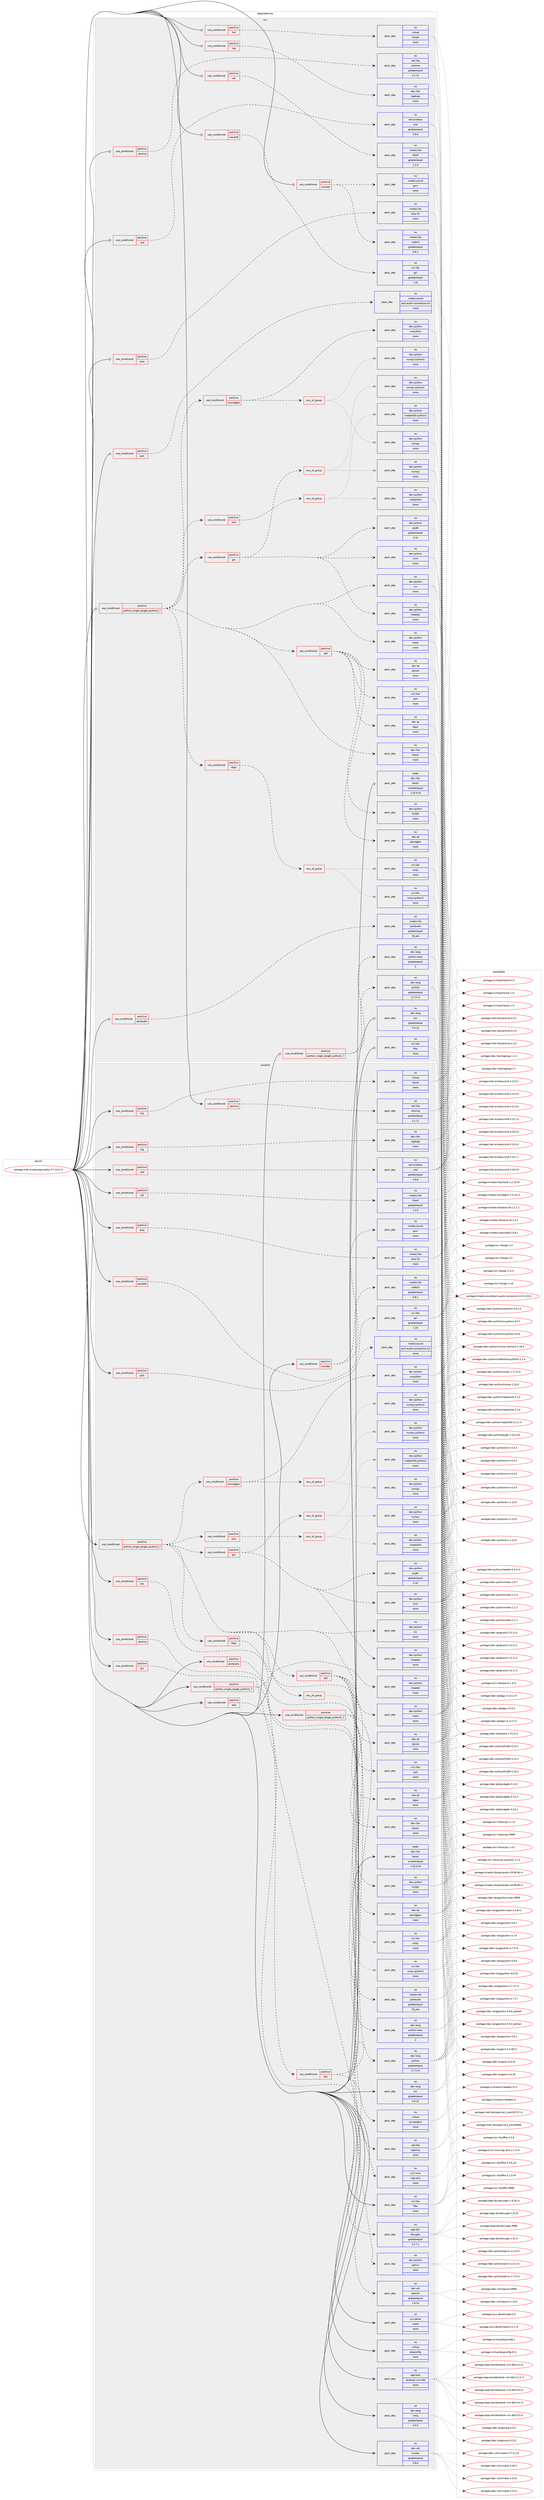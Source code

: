 digraph prolog {

# *************
# Graph options
# *************

newrank=true;
concentrate=true;
compound=true;
graph [rankdir=LR,fontname=Helvetica,fontsize=10,ranksep=1.5];#, ranksep=2.5, nodesep=0.2];
edge  [arrowhead=vee];
node  [fontname=Helvetica,fontsize=10];

# **********
# The ebuild
# **********

subgraph cluster_leftcol {
color=gray;
label=<<i>ebuild</i>>;
id [label="portage://net-wireless/gnuradio-3.7.13.5-r3", color=red, width=4, href="../net-wireless/gnuradio-3.7.13.5-r3.svg"];
}

# ****************
# The dependencies
# ****************

subgraph cluster_midcol {
color=gray;
label=<<i>dependencies</i>>;
subgraph cluster_compile {
fillcolor="#eeeeee";
style=filled;
label=<<i>compile</i>>;
subgraph cond12458 {
dependency64645 [label=<<TABLE BORDER="0" CELLBORDER="1" CELLSPACING="0" CELLPADDING="4"><TR><TD ROWSPAN="3" CELLPADDING="10">use_conditional</TD></TR><TR><TD>positive</TD></TR><TR><TD>alsa</TD></TR></TABLE>>, shape=none, color=red];
subgraph pack50909 {
dependency64646 [label=<<TABLE BORDER="0" CELLBORDER="1" CELLSPACING="0" CELLPADDING="4" WIDTH="220"><TR><TD ROWSPAN="6" CELLPADDING="30">pack_dep</TD></TR><TR><TD WIDTH="110">no</TD></TR><TR><TD>media-libs</TD></TR><TR><TD>alsa-lib</TD></TR><TR><TD>none</TD></TR><TR><TD></TD></TR></TABLE>>, shape=none, color=blue];
}
dependency64645:e -> dependency64646:w [weight=20,style="dashed",arrowhead="vee"];
}
id:e -> dependency64645:w [weight=20,style="solid",arrowhead="vee"];
subgraph cond12459 {
dependency64647 [label=<<TABLE BORDER="0" CELLBORDER="1" CELLSPACING="0" CELLPADDING="4"><TR><TD ROWSPAN="3" CELLPADDING="10">use_conditional</TD></TR><TR><TD>positive</TD></TR><TR><TD>fcd</TD></TR></TABLE>>, shape=none, color=red];
subgraph pack50910 {
dependency64648 [label=<<TABLE BORDER="0" CELLBORDER="1" CELLSPACING="0" CELLPADDING="4" WIDTH="220"><TR><TD ROWSPAN="6" CELLPADDING="30">pack_dep</TD></TR><TR><TD WIDTH="110">no</TD></TR><TR><TD>virtual</TD></TR><TR><TD>libusb</TD></TR><TR><TD>none</TD></TR><TR><TD></TD></TR></TABLE>>, shape=none, color=blue];
}
dependency64647:e -> dependency64648:w [weight=20,style="dashed",arrowhead="vee"];
}
id:e -> dependency64647:w [weight=20,style="solid",arrowhead="vee"];
subgraph cond12460 {
dependency64649 [label=<<TABLE BORDER="0" CELLBORDER="1" CELLSPACING="0" CELLPADDING="4"><TR><TD ROWSPAN="3" CELLPADDING="10">use_conditional</TD></TR><TR><TD>positive</TD></TR><TR><TD>grc</TD></TR></TABLE>>, shape=none, color=red];
subgraph pack50911 {
dependency64650 [label=<<TABLE BORDER="0" CELLBORDER="1" CELLSPACING="0" CELLPADDING="4" WIDTH="220"><TR><TD ROWSPAN="6" CELLPADDING="30">pack_dep</TD></TR><TR><TD WIDTH="110">no</TD></TR><TR><TD>x11-misc</TD></TR><TR><TD>xdg-utils</TD></TR><TR><TD>none</TD></TR><TR><TD></TD></TR></TABLE>>, shape=none, color=blue];
}
dependency64649:e -> dependency64650:w [weight=20,style="dashed",arrowhead="vee"];
}
id:e -> dependency64649:w [weight=20,style="solid",arrowhead="vee"];
subgraph cond12461 {
dependency64651 [label=<<TABLE BORDER="0" CELLBORDER="1" CELLSPACING="0" CELLPADDING="4"><TR><TD ROWSPAN="3" CELLPADDING="10">use_conditional</TD></TR><TR><TD>positive</TD></TR><TR><TD>jack</TD></TR></TABLE>>, shape=none, color=red];
subgraph pack50912 {
dependency64652 [label=<<TABLE BORDER="0" CELLBORDER="1" CELLSPACING="0" CELLPADDING="4" WIDTH="220"><TR><TD ROWSPAN="6" CELLPADDING="30">pack_dep</TD></TR><TR><TD WIDTH="110">no</TD></TR><TR><TD>media-sound</TD></TR><TR><TD>jack-audio-connection-kit</TD></TR><TR><TD>none</TD></TR><TR><TD></TD></TR></TABLE>>, shape=none, color=blue];
}
dependency64651:e -> dependency64652:w [weight=20,style="dashed",arrowhead="vee"];
}
id:e -> dependency64651:w [weight=20,style="solid",arrowhead="vee"];
subgraph cond12462 {
dependency64653 [label=<<TABLE BORDER="0" CELLBORDER="1" CELLSPACING="0" CELLPADDING="4"><TR><TD ROWSPAN="3" CELLPADDING="10">use_conditional</TD></TR><TR><TD>positive</TD></TR><TR><TD>log</TD></TR></TABLE>>, shape=none, color=red];
subgraph pack50913 {
dependency64654 [label=<<TABLE BORDER="0" CELLBORDER="1" CELLSPACING="0" CELLPADDING="4" WIDTH="220"><TR><TD ROWSPAN="6" CELLPADDING="30">pack_dep</TD></TR><TR><TD WIDTH="110">no</TD></TR><TR><TD>dev-libs</TD></TR><TR><TD>log4cpp</TD></TR><TR><TD>none</TD></TR><TR><TD></TD></TR></TABLE>>, shape=none, color=blue];
}
dependency64653:e -> dependency64654:w [weight=20,style="dashed",arrowhead="vee"];
}
id:e -> dependency64653:w [weight=20,style="solid",arrowhead="vee"];
subgraph cond12463 {
dependency64655 [label=<<TABLE BORDER="0" CELLBORDER="1" CELLSPACING="0" CELLPADDING="4"><TR><TD ROWSPAN="3" CELLPADDING="10">use_conditional</TD></TR><TR><TD>positive</TD></TR><TR><TD>oss</TD></TR></TABLE>>, shape=none, color=red];
subgraph pack50914 {
dependency64656 [label=<<TABLE BORDER="0" CELLBORDER="1" CELLSPACING="0" CELLPADDING="4" WIDTH="220"><TR><TD ROWSPAN="6" CELLPADDING="30">pack_dep</TD></TR><TR><TD WIDTH="110">no</TD></TR><TR><TD>virtual</TD></TR><TR><TD>os-headers</TD></TR><TR><TD>none</TD></TR><TR><TD></TD></TR></TABLE>>, shape=none, color=blue];
}
dependency64655:e -> dependency64656:w [weight=20,style="dashed",arrowhead="vee"];
}
id:e -> dependency64655:w [weight=20,style="solid",arrowhead="vee"];
subgraph cond12464 {
dependency64657 [label=<<TABLE BORDER="0" CELLBORDER="1" CELLSPACING="0" CELLPADDING="4"><TR><TD ROWSPAN="3" CELLPADDING="10">use_conditional</TD></TR><TR><TD>positive</TD></TR><TR><TD>portaudio</TD></TR></TABLE>>, shape=none, color=red];
subgraph pack50915 {
dependency64658 [label=<<TABLE BORDER="0" CELLBORDER="1" CELLSPACING="0" CELLPADDING="4" WIDTH="220"><TR><TD ROWSPAN="6" CELLPADDING="30">pack_dep</TD></TR><TR><TD WIDTH="110">no</TD></TR><TR><TD>media-libs</TD></TR><TR><TD>portaudio</TD></TR><TR><TD>greaterequal</TD></TR><TR><TD>19_pre</TD></TR></TABLE>>, shape=none, color=blue];
}
dependency64657:e -> dependency64658:w [weight=20,style="dashed",arrowhead="vee"];
}
id:e -> dependency64657:w [weight=20,style="solid",arrowhead="vee"];
subgraph cond12465 {
dependency64659 [label=<<TABLE BORDER="0" CELLBORDER="1" CELLSPACING="0" CELLPADDING="4"><TR><TD ROWSPAN="3" CELLPADDING="10">use_conditional</TD></TR><TR><TD>positive</TD></TR><TR><TD>python_single_target_python2_7</TD></TR></TABLE>>, shape=none, color=red];
subgraph pack50916 {
dependency64660 [label=<<TABLE BORDER="0" CELLBORDER="1" CELLSPACING="0" CELLPADDING="4" WIDTH="220"><TR><TD ROWSPAN="6" CELLPADDING="30">pack_dep</TD></TR><TR><TD WIDTH="110">no</TD></TR><TR><TD>dev-lang</TD></TR><TR><TD>python</TD></TR><TR><TD>greaterequal</TD></TR><TR><TD>2.7.5-r2</TD></TR></TABLE>>, shape=none, color=blue];
}
dependency64659:e -> dependency64660:w [weight=20,style="dashed",arrowhead="vee"];
subgraph pack50917 {
dependency64661 [label=<<TABLE BORDER="0" CELLBORDER="1" CELLSPACING="0" CELLPADDING="4" WIDTH="220"><TR><TD ROWSPAN="6" CELLPADDING="30">pack_dep</TD></TR><TR><TD WIDTH="110">no</TD></TR><TR><TD>dev-lang</TD></TR><TR><TD>python-exec</TD></TR><TR><TD>greaterequal</TD></TR><TR><TD>2</TD></TR></TABLE>>, shape=none, color=blue];
}
dependency64659:e -> dependency64661:w [weight=20,style="dashed",arrowhead="vee"];
}
id:e -> dependency64659:w [weight=20,style="solid",arrowhead="vee"];
subgraph cond12466 {
dependency64662 [label=<<TABLE BORDER="0" CELLBORDER="1" CELLSPACING="0" CELLPADDING="4"><TR><TD ROWSPAN="3" CELLPADDING="10">use_conditional</TD></TR><TR><TD>positive</TD></TR><TR><TD>python_single_target_python2_7</TD></TR></TABLE>>, shape=none, color=red];
subgraph pack50918 {
dependency64663 [label=<<TABLE BORDER="0" CELLBORDER="1" CELLSPACING="0" CELLPADDING="4" WIDTH="220"><TR><TD ROWSPAN="6" CELLPADDING="30">pack_dep</TD></TR><TR><TD WIDTH="110">no</TD></TR><TR><TD>dev-libs</TD></TR><TR><TD>boost</TD></TR><TR><TD>none</TD></TR><TR><TD></TD></TR></TABLE>>, shape=none, color=blue];
}
dependency64662:e -> dependency64663:w [weight=20,style="dashed",arrowhead="vee"];
subgraph pack50919 {
dependency64664 [label=<<TABLE BORDER="0" CELLBORDER="1" CELLSPACING="0" CELLPADDING="4" WIDTH="220"><TR><TD ROWSPAN="6" CELLPADDING="30">pack_dep</TD></TR><TR><TD WIDTH="110">no</TD></TR><TR><TD>dev-python</TD></TR><TR><TD>mako</TD></TR><TR><TD>none</TD></TR><TR><TD></TD></TR></TABLE>>, shape=none, color=blue];
}
dependency64662:e -> dependency64664:w [weight=20,style="dashed",arrowhead="vee"];
subgraph pack50920 {
dependency64665 [label=<<TABLE BORDER="0" CELLBORDER="1" CELLSPACING="0" CELLPADDING="4" WIDTH="220"><TR><TD ROWSPAN="6" CELLPADDING="30">pack_dep</TD></TR><TR><TD WIDTH="110">no</TD></TR><TR><TD>dev-python</TD></TR><TR><TD>six</TD></TR><TR><TD>none</TD></TR><TR><TD></TD></TR></TABLE>>, shape=none, color=blue];
}
dependency64662:e -> dependency64665:w [weight=20,style="dashed",arrowhead="vee"];
subgraph cond12467 {
dependency64666 [label=<<TABLE BORDER="0" CELLBORDER="1" CELLSPACING="0" CELLPADDING="4"><TR><TD ROWSPAN="3" CELLPADDING="10">use_conditional</TD></TR><TR><TD>positive</TD></TR><TR><TD>filter</TD></TR></TABLE>>, shape=none, color=red];
subgraph any1223 {
dependency64667 [label=<<TABLE BORDER="0" CELLBORDER="1" CELLSPACING="0" CELLPADDING="4"><TR><TD CELLPADDING="10">any_of_group</TD></TR></TABLE>>, shape=none, color=red];subgraph pack50921 {
dependency64668 [label=<<TABLE BORDER="0" CELLBORDER="1" CELLSPACING="0" CELLPADDING="4" WIDTH="220"><TR><TD ROWSPAN="6" CELLPADDING="30">pack_dep</TD></TR><TR><TD WIDTH="110">no</TD></TR><TR><TD>sci-libs</TD></TR><TR><TD>scipy-python2</TD></TR><TR><TD>none</TD></TR><TR><TD></TD></TR></TABLE>>, shape=none, color=blue];
}
dependency64667:e -> dependency64668:w [weight=20,style="dotted",arrowhead="oinv"];
subgraph pack50922 {
dependency64669 [label=<<TABLE BORDER="0" CELLBORDER="1" CELLSPACING="0" CELLPADDING="4" WIDTH="220"><TR><TD ROWSPAN="6" CELLPADDING="30">pack_dep</TD></TR><TR><TD WIDTH="110">no</TD></TR><TR><TD>sci-libs</TD></TR><TR><TD>scipy</TD></TR><TR><TD>none</TD></TR><TR><TD></TD></TR></TABLE>>, shape=none, color=blue];
}
dependency64667:e -> dependency64669:w [weight=20,style="dotted",arrowhead="oinv"];
}
dependency64666:e -> dependency64667:w [weight=20,style="dashed",arrowhead="vee"];
}
dependency64662:e -> dependency64666:w [weight=20,style="dashed",arrowhead="vee"];
subgraph cond12468 {
dependency64670 [label=<<TABLE BORDER="0" CELLBORDER="1" CELLSPACING="0" CELLPADDING="4"><TR><TD ROWSPAN="3" CELLPADDING="10">use_conditional</TD></TR><TR><TD>positive</TD></TR><TR><TD>grc</TD></TR></TABLE>>, shape=none, color=red];
subgraph pack50923 {
dependency64671 [label=<<TABLE BORDER="0" CELLBORDER="1" CELLSPACING="0" CELLPADDING="4" WIDTH="220"><TR><TD ROWSPAN="6" CELLPADDING="30">pack_dep</TD></TR><TR><TD WIDTH="110">no</TD></TR><TR><TD>dev-python</TD></TR><TR><TD>cheetah</TD></TR><TR><TD>none</TD></TR><TR><TD></TD></TR></TABLE>>, shape=none, color=blue];
}
dependency64670:e -> dependency64671:w [weight=20,style="dashed",arrowhead="vee"];
subgraph pack50924 {
dependency64672 [label=<<TABLE BORDER="0" CELLBORDER="1" CELLSPACING="0" CELLPADDING="4" WIDTH="220"><TR><TD ROWSPAN="6" CELLPADDING="30">pack_dep</TD></TR><TR><TD WIDTH="110">no</TD></TR><TR><TD>dev-python</TD></TR><TR><TD>lxml</TD></TR><TR><TD>none</TD></TR><TR><TD></TD></TR></TABLE>>, shape=none, color=blue];
}
dependency64670:e -> dependency64672:w [weight=20,style="dashed",arrowhead="vee"];
subgraph pack50925 {
dependency64673 [label=<<TABLE BORDER="0" CELLBORDER="1" CELLSPACING="0" CELLPADDING="4" WIDTH="220"><TR><TD ROWSPAN="6" CELLPADDING="30">pack_dep</TD></TR><TR><TD WIDTH="110">no</TD></TR><TR><TD>dev-python</TD></TR><TR><TD>pygtk</TD></TR><TR><TD>greaterequal</TD></TR><TR><TD>2.10</TD></TR></TABLE>>, shape=none, color=blue];
}
dependency64670:e -> dependency64673:w [weight=20,style="dashed",arrowhead="vee"];
subgraph any1224 {
dependency64674 [label=<<TABLE BORDER="0" CELLBORDER="1" CELLSPACING="0" CELLPADDING="4"><TR><TD CELLPADDING="10">any_of_group</TD></TR></TABLE>>, shape=none, color=red];subgraph pack50926 {
dependency64675 [label=<<TABLE BORDER="0" CELLBORDER="1" CELLSPACING="0" CELLPADDING="4" WIDTH="220"><TR><TD ROWSPAN="6" CELLPADDING="30">pack_dep</TD></TR><TR><TD WIDTH="110">no</TD></TR><TR><TD>dev-python</TD></TR><TR><TD>numpy-python2</TD></TR><TR><TD>none</TD></TR><TR><TD></TD></TR></TABLE>>, shape=none, color=blue];
}
dependency64674:e -> dependency64675:w [weight=20,style="dotted",arrowhead="oinv"];
subgraph pack50927 {
dependency64676 [label=<<TABLE BORDER="0" CELLBORDER="1" CELLSPACING="0" CELLPADDING="4" WIDTH="220"><TR><TD ROWSPAN="6" CELLPADDING="30">pack_dep</TD></TR><TR><TD WIDTH="110">no</TD></TR><TR><TD>dev-python</TD></TR><TR><TD>numpy</TD></TR><TR><TD>none</TD></TR><TR><TD></TD></TR></TABLE>>, shape=none, color=blue];
}
dependency64674:e -> dependency64676:w [weight=20,style="dotted",arrowhead="oinv"];
}
dependency64670:e -> dependency64674:w [weight=20,style="dashed",arrowhead="vee"];
}
dependency64662:e -> dependency64670:w [weight=20,style="dashed",arrowhead="vee"];
subgraph cond12469 {
dependency64677 [label=<<TABLE BORDER="0" CELLBORDER="1" CELLSPACING="0" CELLPADDING="4"><TR><TD ROWSPAN="3" CELLPADDING="10">use_conditional</TD></TR><TR><TD>positive</TD></TR><TR><TD>qt5</TD></TR></TABLE>>, shape=none, color=red];
subgraph pack50928 {
dependency64678 [label=<<TABLE BORDER="0" CELLBORDER="1" CELLSPACING="0" CELLPADDING="4" WIDTH="220"><TR><TD ROWSPAN="6" CELLPADDING="30">pack_dep</TD></TR><TR><TD WIDTH="110">no</TD></TR><TR><TD>dev-python</TD></TR><TR><TD>PyQt5</TD></TR><TR><TD>none</TD></TR><TR><TD></TD></TR></TABLE>>, shape=none, color=blue];
}
dependency64677:e -> dependency64678:w [weight=20,style="dashed",arrowhead="vee"];
subgraph pack50929 {
dependency64679 [label=<<TABLE BORDER="0" CELLBORDER="1" CELLSPACING="0" CELLPADDING="4" WIDTH="220"><TR><TD ROWSPAN="6" CELLPADDING="30">pack_dep</TD></TR><TR><TD WIDTH="110">no</TD></TR><TR><TD>dev-qt</TD></TR><TR><TD>qtcore</TD></TR><TR><TD>none</TD></TR><TR><TD></TD></TR></TABLE>>, shape=none, color=blue];
}
dependency64677:e -> dependency64679:w [weight=20,style="dashed",arrowhead="vee"];
subgraph pack50930 {
dependency64680 [label=<<TABLE BORDER="0" CELLBORDER="1" CELLSPACING="0" CELLPADDING="4" WIDTH="220"><TR><TD ROWSPAN="6" CELLPADDING="30">pack_dep</TD></TR><TR><TD WIDTH="110">no</TD></TR><TR><TD>dev-qt</TD></TR><TR><TD>qtgui</TD></TR><TR><TD>none</TD></TR><TR><TD></TD></TR></TABLE>>, shape=none, color=blue];
}
dependency64677:e -> dependency64680:w [weight=20,style="dashed",arrowhead="vee"];
subgraph pack50931 {
dependency64681 [label=<<TABLE BORDER="0" CELLBORDER="1" CELLSPACING="0" CELLPADDING="4" WIDTH="220"><TR><TD ROWSPAN="6" CELLPADDING="30">pack_dep</TD></TR><TR><TD WIDTH="110">no</TD></TR><TR><TD>x11-libs</TD></TR><TR><TD>qwt</TD></TR><TR><TD>none</TD></TR><TR><TD></TD></TR></TABLE>>, shape=none, color=blue];
}
dependency64677:e -> dependency64681:w [weight=20,style="dashed",arrowhead="vee"];
subgraph pack50932 {
dependency64682 [label=<<TABLE BORDER="0" CELLBORDER="1" CELLSPACING="0" CELLPADDING="4" WIDTH="220"><TR><TD ROWSPAN="6" CELLPADDING="30">pack_dep</TD></TR><TR><TD WIDTH="110">no</TD></TR><TR><TD>dev-qt</TD></TR><TR><TD>qtwidgets</TD></TR><TR><TD>none</TD></TR><TR><TD></TD></TR></TABLE>>, shape=none, color=blue];
}
dependency64677:e -> dependency64682:w [weight=20,style="dashed",arrowhead="vee"];
}
dependency64662:e -> dependency64677:w [weight=20,style="dashed",arrowhead="vee"];
subgraph cond12470 {
dependency64683 [label=<<TABLE BORDER="0" CELLBORDER="1" CELLSPACING="0" CELLPADDING="4"><TR><TD ROWSPAN="3" CELLPADDING="10">use_conditional</TD></TR><TR><TD>positive</TD></TR><TR><TD>utils</TD></TR></TABLE>>, shape=none, color=red];
subgraph any1225 {
dependency64684 [label=<<TABLE BORDER="0" CELLBORDER="1" CELLSPACING="0" CELLPADDING="4"><TR><TD CELLPADDING="10">any_of_group</TD></TR></TABLE>>, shape=none, color=red];subgraph pack50933 {
dependency64685 [label=<<TABLE BORDER="0" CELLBORDER="1" CELLSPACING="0" CELLPADDING="4" WIDTH="220"><TR><TD ROWSPAN="6" CELLPADDING="30">pack_dep</TD></TR><TR><TD WIDTH="110">no</TD></TR><TR><TD>dev-python</TD></TR><TR><TD>matplotlib-python2</TD></TR><TR><TD>none</TD></TR><TR><TD></TD></TR></TABLE>>, shape=none, color=blue];
}
dependency64684:e -> dependency64685:w [weight=20,style="dotted",arrowhead="oinv"];
subgraph pack50934 {
dependency64686 [label=<<TABLE BORDER="0" CELLBORDER="1" CELLSPACING="0" CELLPADDING="4" WIDTH="220"><TR><TD ROWSPAN="6" CELLPADDING="30">pack_dep</TD></TR><TR><TD WIDTH="110">no</TD></TR><TR><TD>dev-python</TD></TR><TR><TD>matplotlib</TD></TR><TR><TD>none</TD></TR><TR><TD></TD></TR></TABLE>>, shape=none, color=blue];
}
dependency64684:e -> dependency64686:w [weight=20,style="dotted",arrowhead="oinv"];
}
dependency64683:e -> dependency64684:w [weight=20,style="dashed",arrowhead="vee"];
}
dependency64662:e -> dependency64683:w [weight=20,style="dashed",arrowhead="vee"];
subgraph cond12471 {
dependency64687 [label=<<TABLE BORDER="0" CELLBORDER="1" CELLSPACING="0" CELLPADDING="4"><TR><TD ROWSPAN="3" CELLPADDING="10">use_conditional</TD></TR><TR><TD>positive</TD></TR><TR><TD>wxwidgets</TD></TR></TABLE>>, shape=none, color=red];
subgraph pack50935 {
dependency64688 [label=<<TABLE BORDER="0" CELLBORDER="1" CELLSPACING="0" CELLPADDING="4" WIDTH="220"><TR><TD ROWSPAN="6" CELLPADDING="30">pack_dep</TD></TR><TR><TD WIDTH="110">no</TD></TR><TR><TD>dev-python</TD></TR><TR><TD>wxpython</TD></TR><TR><TD>none</TD></TR><TR><TD></TD></TR></TABLE>>, shape=none, color=blue];
}
dependency64687:e -> dependency64688:w [weight=20,style="dashed",arrowhead="vee"];
subgraph any1226 {
dependency64689 [label=<<TABLE BORDER="0" CELLBORDER="1" CELLSPACING="0" CELLPADDING="4"><TR><TD CELLPADDING="10">any_of_group</TD></TR></TABLE>>, shape=none, color=red];subgraph pack50936 {
dependency64690 [label=<<TABLE BORDER="0" CELLBORDER="1" CELLSPACING="0" CELLPADDING="4" WIDTH="220"><TR><TD ROWSPAN="6" CELLPADDING="30">pack_dep</TD></TR><TR><TD WIDTH="110">no</TD></TR><TR><TD>dev-python</TD></TR><TR><TD>numpy-python2</TD></TR><TR><TD>none</TD></TR><TR><TD></TD></TR></TABLE>>, shape=none, color=blue];
}
dependency64689:e -> dependency64690:w [weight=20,style="dotted",arrowhead="oinv"];
subgraph pack50937 {
dependency64691 [label=<<TABLE BORDER="0" CELLBORDER="1" CELLSPACING="0" CELLPADDING="4" WIDTH="220"><TR><TD ROWSPAN="6" CELLPADDING="30">pack_dep</TD></TR><TR><TD WIDTH="110">no</TD></TR><TR><TD>dev-python</TD></TR><TR><TD>numpy</TD></TR><TR><TD>none</TD></TR><TR><TD></TD></TR></TABLE>>, shape=none, color=blue];
}
dependency64689:e -> dependency64691:w [weight=20,style="dotted",arrowhead="oinv"];
}
dependency64687:e -> dependency64689:w [weight=20,style="dashed",arrowhead="vee"];
}
dependency64662:e -> dependency64687:w [weight=20,style="dashed",arrowhead="vee"];
}
id:e -> dependency64662:w [weight=20,style="solid",arrowhead="vee"];
subgraph cond12472 {
dependency64692 [label=<<TABLE BORDER="0" CELLBORDER="1" CELLSPACING="0" CELLPADDING="4"><TR><TD ROWSPAN="3" CELLPADDING="10">use_conditional</TD></TR><TR><TD>positive</TD></TR><TR><TD>python_single_target_python2_7</TD></TR></TABLE>>, shape=none, color=red];
subgraph pack50938 {
dependency64693 [label=<<TABLE BORDER="0" CELLBORDER="1" CELLSPACING="0" CELLPADDING="4" WIDTH="220"><TR><TD ROWSPAN="6" CELLPADDING="30">pack_dep</TD></TR><TR><TD WIDTH="110">no</TD></TR><TR><TD>dev-python</TD></TR><TR><TD>cheetah</TD></TR><TR><TD>none</TD></TR><TR><TD></TD></TR></TABLE>>, shape=none, color=blue];
}
dependency64692:e -> dependency64693:w [weight=20,style="dashed",arrowhead="vee"];
subgraph cond12473 {
dependency64694 [label=<<TABLE BORDER="0" CELLBORDER="1" CELLSPACING="0" CELLPADDING="4"><TR><TD ROWSPAN="3" CELLPADDING="10">use_conditional</TD></TR><TR><TD>positive</TD></TR><TR><TD>doc</TD></TR></TABLE>>, shape=none, color=red];
subgraph pack50939 {
dependency64695 [label=<<TABLE BORDER="0" CELLBORDER="1" CELLSPACING="0" CELLPADDING="4" WIDTH="220"><TR><TD ROWSPAN="6" CELLPADDING="30">pack_dep</TD></TR><TR><TD WIDTH="110">no</TD></TR><TR><TD>app-doc</TD></TR><TR><TD>doxygen</TD></TR><TR><TD>greaterequal</TD></TR><TR><TD>1.5.7.1</TD></TR></TABLE>>, shape=none, color=blue];
}
dependency64694:e -> dependency64695:w [weight=20,style="dashed",arrowhead="vee"];
subgraph pack50940 {
dependency64696 [label=<<TABLE BORDER="0" CELLBORDER="1" CELLSPACING="0" CELLPADDING="4" WIDTH="220"><TR><TD ROWSPAN="6" CELLPADDING="30">pack_dep</TD></TR><TR><TD WIDTH="110">no</TD></TR><TR><TD>dev-python</TD></TR><TR><TD>sphinx</TD></TR><TR><TD>none</TD></TR><TR><TD></TD></TR></TABLE>>, shape=none, color=blue];
}
dependency64694:e -> dependency64696:w [weight=20,style="dashed",arrowhead="vee"];
}
dependency64692:e -> dependency64694:w [weight=20,style="dashed",arrowhead="vee"];
}
id:e -> dependency64692:w [weight=20,style="solid",arrowhead="vee"];
subgraph cond12474 {
dependency64697 [label=<<TABLE BORDER="0" CELLBORDER="1" CELLSPACING="0" CELLPADDING="4"><TR><TD ROWSPAN="3" CELLPADDING="10">use_conditional</TD></TR><TR><TD>positive</TD></TR><TR><TD>sdl</TD></TR></TABLE>>, shape=none, color=red];
subgraph pack50941 {
dependency64698 [label=<<TABLE BORDER="0" CELLBORDER="1" CELLSPACING="0" CELLPADDING="4" WIDTH="220"><TR><TD ROWSPAN="6" CELLPADDING="30">pack_dep</TD></TR><TR><TD WIDTH="110">no</TD></TR><TR><TD>media-libs</TD></TR><TR><TD>libsdl</TD></TR><TR><TD>greaterequal</TD></TR><TR><TD>1.2.0</TD></TR></TABLE>>, shape=none, color=blue];
}
dependency64697:e -> dependency64698:w [weight=20,style="dashed",arrowhead="vee"];
}
id:e -> dependency64697:w [weight=20,style="solid",arrowhead="vee"];
subgraph cond12475 {
dependency64699 [label=<<TABLE BORDER="0" CELLBORDER="1" CELLSPACING="0" CELLPADDING="4"><TR><TD ROWSPAN="3" CELLPADDING="10">use_conditional</TD></TR><TR><TD>positive</TD></TR><TR><TD>test</TD></TR></TABLE>>, shape=none, color=red];
subgraph pack50942 {
dependency64700 [label=<<TABLE BORDER="0" CELLBORDER="1" CELLSPACING="0" CELLPADDING="4" WIDTH="220"><TR><TD ROWSPAN="6" CELLPADDING="30">pack_dep</TD></TR><TR><TD WIDTH="110">no</TD></TR><TR><TD>dev-util</TD></TR><TR><TD>cppunit</TD></TR><TR><TD>greaterequal</TD></TR><TR><TD>1.9.14</TD></TR></TABLE>>, shape=none, color=blue];
}
dependency64699:e -> dependency64700:w [weight=20,style="dashed",arrowhead="vee"];
}
id:e -> dependency64699:w [weight=20,style="solid",arrowhead="vee"];
subgraph cond12476 {
dependency64701 [label=<<TABLE BORDER="0" CELLBORDER="1" CELLSPACING="0" CELLPADDING="4"><TR><TD ROWSPAN="3" CELLPADDING="10">use_conditional</TD></TR><TR><TD>positive</TD></TR><TR><TD>uhd</TD></TR></TABLE>>, shape=none, color=red];
subgraph pack50943 {
dependency64702 [label=<<TABLE BORDER="0" CELLBORDER="1" CELLSPACING="0" CELLPADDING="4" WIDTH="220"><TR><TD ROWSPAN="6" CELLPADDING="30">pack_dep</TD></TR><TR><TD WIDTH="110">no</TD></TR><TR><TD>net-wireless</TD></TR><TR><TD>uhd</TD></TR><TR><TD>greaterequal</TD></TR><TR><TD>3.9.6</TD></TR></TABLE>>, shape=none, color=blue];
}
dependency64701:e -> dependency64702:w [weight=20,style="dashed",arrowhead="vee"];
}
id:e -> dependency64701:w [weight=20,style="solid",arrowhead="vee"];
subgraph cond12477 {
dependency64703 [label=<<TABLE BORDER="0" CELLBORDER="1" CELLSPACING="0" CELLPADDING="4"><TR><TD ROWSPAN="3" CELLPADDING="10">use_conditional</TD></TR><TR><TD>positive</TD></TR><TR><TD>vocoder</TD></TR></TABLE>>, shape=none, color=red];
subgraph pack50944 {
dependency64704 [label=<<TABLE BORDER="0" CELLBORDER="1" CELLSPACING="0" CELLPADDING="4" WIDTH="220"><TR><TD ROWSPAN="6" CELLPADDING="30">pack_dep</TD></TR><TR><TD WIDTH="110">no</TD></TR><TR><TD>media-sound</TD></TR><TR><TD>gsm</TD></TR><TR><TD>none</TD></TR><TR><TD></TD></TR></TABLE>>, shape=none, color=blue];
}
dependency64703:e -> dependency64704:w [weight=20,style="dashed",arrowhead="vee"];
subgraph pack50945 {
dependency64705 [label=<<TABLE BORDER="0" CELLBORDER="1" CELLSPACING="0" CELLPADDING="4" WIDTH="220"><TR><TD ROWSPAN="6" CELLPADDING="30">pack_dep</TD></TR><TR><TD WIDTH="110">no</TD></TR><TR><TD>media-libs</TD></TR><TR><TD>codec2</TD></TR><TR><TD>greaterequal</TD></TR><TR><TD>0.8.1</TD></TR></TABLE>>, shape=none, color=blue];
}
dependency64703:e -> dependency64705:w [weight=20,style="dashed",arrowhead="vee"];
}
id:e -> dependency64703:w [weight=20,style="solid",arrowhead="vee"];
subgraph cond12478 {
dependency64706 [label=<<TABLE BORDER="0" CELLBORDER="1" CELLSPACING="0" CELLPADDING="4"><TR><TD ROWSPAN="3" CELLPADDING="10">use_conditional</TD></TR><TR><TD>positive</TD></TR><TR><TD>wavelet</TD></TR></TABLE>>, shape=none, color=red];
subgraph pack50946 {
dependency64707 [label=<<TABLE BORDER="0" CELLBORDER="1" CELLSPACING="0" CELLPADDING="4" WIDTH="220"><TR><TD ROWSPAN="6" CELLPADDING="30">pack_dep</TD></TR><TR><TD WIDTH="110">no</TD></TR><TR><TD>sci-libs</TD></TR><TR><TD>gsl</TD></TR><TR><TD>greaterequal</TD></TR><TR><TD>1.10</TD></TR></TABLE>>, shape=none, color=blue];
}
dependency64706:e -> dependency64707:w [weight=20,style="dashed",arrowhead="vee"];
}
id:e -> dependency64706:w [weight=20,style="solid",arrowhead="vee"];
subgraph cond12479 {
dependency64708 [label=<<TABLE BORDER="0" CELLBORDER="1" CELLSPACING="0" CELLPADDING="4"><TR><TD ROWSPAN="3" CELLPADDING="10">use_conditional</TD></TR><TR><TD>positive</TD></TR><TR><TD>zeromq</TD></TR></TABLE>>, shape=none, color=red];
subgraph pack50947 {
dependency64709 [label=<<TABLE BORDER="0" CELLBORDER="1" CELLSPACING="0" CELLPADDING="4" WIDTH="220"><TR><TD ROWSPAN="6" CELLPADDING="30">pack_dep</TD></TR><TR><TD WIDTH="110">no</TD></TR><TR><TD>net-libs</TD></TR><TR><TD>cppzmq</TD></TR><TR><TD>none</TD></TR><TR><TD></TD></TR></TABLE>>, shape=none, color=blue];
}
dependency64708:e -> dependency64709:w [weight=20,style="dashed",arrowhead="vee"];
}
id:e -> dependency64708:w [weight=20,style="solid",arrowhead="vee"];
subgraph cond12480 {
dependency64710 [label=<<TABLE BORDER="0" CELLBORDER="1" CELLSPACING="0" CELLPADDING="4"><TR><TD ROWSPAN="3" CELLPADDING="10">use_conditional</TD></TR><TR><TD>positive</TD></TR><TR><TD>zeromq</TD></TR></TABLE>>, shape=none, color=red];
subgraph pack50948 {
dependency64711 [label=<<TABLE BORDER="0" CELLBORDER="1" CELLSPACING="0" CELLPADDING="4" WIDTH="220"><TR><TD ROWSPAN="6" CELLPADDING="30">pack_dep</TD></TR><TR><TD WIDTH="110">no</TD></TR><TR><TD>net-libs</TD></TR><TR><TD>zeromq</TD></TR><TR><TD>greaterequal</TD></TR><TR><TD>2.1.11</TD></TR></TABLE>>, shape=none, color=blue];
}
dependency64710:e -> dependency64711:w [weight=20,style="dashed",arrowhead="vee"];
}
id:e -> dependency64710:w [weight=20,style="solid",arrowhead="vee"];
subgraph pack50949 {
dependency64712 [label=<<TABLE BORDER="0" CELLBORDER="1" CELLSPACING="0" CELLPADDING="4" WIDTH="220"><TR><TD ROWSPAN="6" CELLPADDING="30">pack_dep</TD></TR><TR><TD WIDTH="110">no</TD></TR><TR><TD>app-text</TD></TR><TR><TD>docbook-xml-dtd</TD></TR><TR><TD>none</TD></TR><TR><TD></TD></TR></TABLE>>, shape=none, color=blue];
}
id:e -> dependency64712:w [weight=20,style="solid",arrowhead="vee"];
subgraph pack50950 {
dependency64713 [label=<<TABLE BORDER="0" CELLBORDER="1" CELLSPACING="0" CELLPADDING="4" WIDTH="220"><TR><TD ROWSPAN="6" CELLPADDING="30">pack_dep</TD></TR><TR><TD WIDTH="110">no</TD></TR><TR><TD>dev-lang</TD></TR><TR><TD>orc</TD></TR><TR><TD>greaterequal</TD></TR><TR><TD>0.4.12</TD></TR></TABLE>>, shape=none, color=blue];
}
id:e -> dependency64713:w [weight=20,style="solid",arrowhead="vee"];
subgraph pack50951 {
dependency64714 [label=<<TABLE BORDER="0" CELLBORDER="1" CELLSPACING="0" CELLPADDING="4" WIDTH="220"><TR><TD ROWSPAN="6" CELLPADDING="30">pack_dep</TD></TR><TR><TD WIDTH="110">no</TD></TR><TR><TD>dev-lang</TD></TR><TR><TD>swig</TD></TR><TR><TD>greaterequal</TD></TR><TR><TD>3.0.5</TD></TR></TABLE>>, shape=none, color=blue];
}
id:e -> dependency64714:w [weight=20,style="solid",arrowhead="vee"];
subgraph pack50952 {
dependency64715 [label=<<TABLE BORDER="0" CELLBORDER="1" CELLSPACING="0" CELLPADDING="4" WIDTH="220"><TR><TD ROWSPAN="6" CELLPADDING="30">pack_dep</TD></TR><TR><TD WIDTH="110">no</TD></TR><TR><TD>dev-util</TD></TR><TR><TD>cmake</TD></TR><TR><TD>greaterequal</TD></TR><TR><TD>3.9.6</TD></TR></TABLE>>, shape=none, color=blue];
}
id:e -> dependency64715:w [weight=20,style="solid",arrowhead="vee"];
subgraph pack50953 {
dependency64716 [label=<<TABLE BORDER="0" CELLBORDER="1" CELLSPACING="0" CELLPADDING="4" WIDTH="220"><TR><TD ROWSPAN="6" CELLPADDING="30">pack_dep</TD></TR><TR><TD WIDTH="110">no</TD></TR><TR><TD>sci-libs</TD></TR><TR><TD>fftw</TD></TR><TR><TD>none</TD></TR><TR><TD></TD></TR></TABLE>>, shape=none, color=blue];
}
id:e -> dependency64716:w [weight=20,style="solid",arrowhead="vee"];
subgraph pack50954 {
dependency64717 [label=<<TABLE BORDER="0" CELLBORDER="1" CELLSPACING="0" CELLPADDING="4" WIDTH="220"><TR><TD ROWSPAN="6" CELLPADDING="30">pack_dep</TD></TR><TR><TD WIDTH="110">no</TD></TR><TR><TD>sys-devel</TD></TR><TR><TD>make</TD></TR><TR><TD>none</TD></TR><TR><TD></TD></TR></TABLE>>, shape=none, color=blue];
}
id:e -> dependency64717:w [weight=20,style="solid",arrowhead="vee"];
subgraph pack50955 {
dependency64718 [label=<<TABLE BORDER="0" CELLBORDER="1" CELLSPACING="0" CELLPADDING="4" WIDTH="220"><TR><TD ROWSPAN="6" CELLPADDING="30">pack_dep</TD></TR><TR><TD WIDTH="110">no</TD></TR><TR><TD>virtual</TD></TR><TR><TD>pkgconfig</TD></TR><TR><TD>none</TD></TR><TR><TD></TD></TR></TABLE>>, shape=none, color=blue];
}
id:e -> dependency64718:w [weight=20,style="solid",arrowhead="vee"];
subgraph pack50956 {
dependency64719 [label=<<TABLE BORDER="0" CELLBORDER="1" CELLSPACING="0" CELLPADDING="4" WIDTH="220"><TR><TD ROWSPAN="6" CELLPADDING="30">pack_dep</TD></TR><TR><TD WIDTH="110">weak</TD></TR><TR><TD>dev-libs</TD></TR><TR><TD>boost</TD></TR><TR><TD>smallerequal</TD></TR><TR><TD>1.52.0-r6</TD></TR></TABLE>>, shape=none, color=blue];
}
id:e -> dependency64719:w [weight=20,style="solid",arrowhead="vee"];
}
subgraph cluster_compileandrun {
fillcolor="#eeeeee";
style=filled;
label=<<i>compile and run</i>>;
}
subgraph cluster_run {
fillcolor="#eeeeee";
style=filled;
label=<<i>run</i>>;
subgraph cond12481 {
dependency64720 [label=<<TABLE BORDER="0" CELLBORDER="1" CELLSPACING="0" CELLPADDING="4"><TR><TD ROWSPAN="3" CELLPADDING="10">use_conditional</TD></TR><TR><TD>positive</TD></TR><TR><TD>alsa</TD></TR></TABLE>>, shape=none, color=red];
subgraph pack50957 {
dependency64721 [label=<<TABLE BORDER="0" CELLBORDER="1" CELLSPACING="0" CELLPADDING="4" WIDTH="220"><TR><TD ROWSPAN="6" CELLPADDING="30">pack_dep</TD></TR><TR><TD WIDTH="110">no</TD></TR><TR><TD>media-libs</TD></TR><TR><TD>alsa-lib</TD></TR><TR><TD>none</TD></TR><TR><TD></TD></TR></TABLE>>, shape=none, color=blue];
}
dependency64720:e -> dependency64721:w [weight=20,style="dashed",arrowhead="vee"];
}
id:e -> dependency64720:w [weight=20,style="solid",arrowhead="odot"];
subgraph cond12482 {
dependency64722 [label=<<TABLE BORDER="0" CELLBORDER="1" CELLSPACING="0" CELLPADDING="4"><TR><TD ROWSPAN="3" CELLPADDING="10">use_conditional</TD></TR><TR><TD>positive</TD></TR><TR><TD>fcd</TD></TR></TABLE>>, shape=none, color=red];
subgraph pack50958 {
dependency64723 [label=<<TABLE BORDER="0" CELLBORDER="1" CELLSPACING="0" CELLPADDING="4" WIDTH="220"><TR><TD ROWSPAN="6" CELLPADDING="30">pack_dep</TD></TR><TR><TD WIDTH="110">no</TD></TR><TR><TD>virtual</TD></TR><TR><TD>libusb</TD></TR><TR><TD>none</TD></TR><TR><TD></TD></TR></TABLE>>, shape=none, color=blue];
}
dependency64722:e -> dependency64723:w [weight=20,style="dashed",arrowhead="vee"];
}
id:e -> dependency64722:w [weight=20,style="solid",arrowhead="odot"];
subgraph cond12483 {
dependency64724 [label=<<TABLE BORDER="0" CELLBORDER="1" CELLSPACING="0" CELLPADDING="4"><TR><TD ROWSPAN="3" CELLPADDING="10">use_conditional</TD></TR><TR><TD>positive</TD></TR><TR><TD>jack</TD></TR></TABLE>>, shape=none, color=red];
subgraph pack50959 {
dependency64725 [label=<<TABLE BORDER="0" CELLBORDER="1" CELLSPACING="0" CELLPADDING="4" WIDTH="220"><TR><TD ROWSPAN="6" CELLPADDING="30">pack_dep</TD></TR><TR><TD WIDTH="110">no</TD></TR><TR><TD>media-sound</TD></TR><TR><TD>jack-audio-connection-kit</TD></TR><TR><TD>none</TD></TR><TR><TD></TD></TR></TABLE>>, shape=none, color=blue];
}
dependency64724:e -> dependency64725:w [weight=20,style="dashed",arrowhead="vee"];
}
id:e -> dependency64724:w [weight=20,style="solid",arrowhead="odot"];
subgraph cond12484 {
dependency64726 [label=<<TABLE BORDER="0" CELLBORDER="1" CELLSPACING="0" CELLPADDING="4"><TR><TD ROWSPAN="3" CELLPADDING="10">use_conditional</TD></TR><TR><TD>positive</TD></TR><TR><TD>log</TD></TR></TABLE>>, shape=none, color=red];
subgraph pack50960 {
dependency64727 [label=<<TABLE BORDER="0" CELLBORDER="1" CELLSPACING="0" CELLPADDING="4" WIDTH="220"><TR><TD ROWSPAN="6" CELLPADDING="30">pack_dep</TD></TR><TR><TD WIDTH="110">no</TD></TR><TR><TD>dev-libs</TD></TR><TR><TD>log4cpp</TD></TR><TR><TD>none</TD></TR><TR><TD></TD></TR></TABLE>>, shape=none, color=blue];
}
dependency64726:e -> dependency64727:w [weight=20,style="dashed",arrowhead="vee"];
}
id:e -> dependency64726:w [weight=20,style="solid",arrowhead="odot"];
subgraph cond12485 {
dependency64728 [label=<<TABLE BORDER="0" CELLBORDER="1" CELLSPACING="0" CELLPADDING="4"><TR><TD ROWSPAN="3" CELLPADDING="10">use_conditional</TD></TR><TR><TD>positive</TD></TR><TR><TD>portaudio</TD></TR></TABLE>>, shape=none, color=red];
subgraph pack50961 {
dependency64729 [label=<<TABLE BORDER="0" CELLBORDER="1" CELLSPACING="0" CELLPADDING="4" WIDTH="220"><TR><TD ROWSPAN="6" CELLPADDING="30">pack_dep</TD></TR><TR><TD WIDTH="110">no</TD></TR><TR><TD>media-libs</TD></TR><TR><TD>portaudio</TD></TR><TR><TD>greaterequal</TD></TR><TR><TD>19_pre</TD></TR></TABLE>>, shape=none, color=blue];
}
dependency64728:e -> dependency64729:w [weight=20,style="dashed",arrowhead="vee"];
}
id:e -> dependency64728:w [weight=20,style="solid",arrowhead="odot"];
subgraph cond12486 {
dependency64730 [label=<<TABLE BORDER="0" CELLBORDER="1" CELLSPACING="0" CELLPADDING="4"><TR><TD ROWSPAN="3" CELLPADDING="10">use_conditional</TD></TR><TR><TD>positive</TD></TR><TR><TD>python_single_target_python2_7</TD></TR></TABLE>>, shape=none, color=red];
subgraph pack50962 {
dependency64731 [label=<<TABLE BORDER="0" CELLBORDER="1" CELLSPACING="0" CELLPADDING="4" WIDTH="220"><TR><TD ROWSPAN="6" CELLPADDING="30">pack_dep</TD></TR><TR><TD WIDTH="110">no</TD></TR><TR><TD>dev-lang</TD></TR><TR><TD>python</TD></TR><TR><TD>greaterequal</TD></TR><TR><TD>2.7.5-r2</TD></TR></TABLE>>, shape=none, color=blue];
}
dependency64730:e -> dependency64731:w [weight=20,style="dashed",arrowhead="vee"];
subgraph pack50963 {
dependency64732 [label=<<TABLE BORDER="0" CELLBORDER="1" CELLSPACING="0" CELLPADDING="4" WIDTH="220"><TR><TD ROWSPAN="6" CELLPADDING="30">pack_dep</TD></TR><TR><TD WIDTH="110">no</TD></TR><TR><TD>dev-lang</TD></TR><TR><TD>python-exec</TD></TR><TR><TD>greaterequal</TD></TR><TR><TD>2</TD></TR></TABLE>>, shape=none, color=blue];
}
dependency64730:e -> dependency64732:w [weight=20,style="dashed",arrowhead="vee"];
}
id:e -> dependency64730:w [weight=20,style="solid",arrowhead="odot"];
subgraph cond12487 {
dependency64733 [label=<<TABLE BORDER="0" CELLBORDER="1" CELLSPACING="0" CELLPADDING="4"><TR><TD ROWSPAN="3" CELLPADDING="10">use_conditional</TD></TR><TR><TD>positive</TD></TR><TR><TD>python_single_target_python2_7</TD></TR></TABLE>>, shape=none, color=red];
subgraph pack50964 {
dependency64734 [label=<<TABLE BORDER="0" CELLBORDER="1" CELLSPACING="0" CELLPADDING="4" WIDTH="220"><TR><TD ROWSPAN="6" CELLPADDING="30">pack_dep</TD></TR><TR><TD WIDTH="110">no</TD></TR><TR><TD>dev-libs</TD></TR><TR><TD>boost</TD></TR><TR><TD>none</TD></TR><TR><TD></TD></TR></TABLE>>, shape=none, color=blue];
}
dependency64733:e -> dependency64734:w [weight=20,style="dashed",arrowhead="vee"];
subgraph pack50965 {
dependency64735 [label=<<TABLE BORDER="0" CELLBORDER="1" CELLSPACING="0" CELLPADDING="4" WIDTH="220"><TR><TD ROWSPAN="6" CELLPADDING="30">pack_dep</TD></TR><TR><TD WIDTH="110">no</TD></TR><TR><TD>dev-python</TD></TR><TR><TD>mako</TD></TR><TR><TD>none</TD></TR><TR><TD></TD></TR></TABLE>>, shape=none, color=blue];
}
dependency64733:e -> dependency64735:w [weight=20,style="dashed",arrowhead="vee"];
subgraph pack50966 {
dependency64736 [label=<<TABLE BORDER="0" CELLBORDER="1" CELLSPACING="0" CELLPADDING="4" WIDTH="220"><TR><TD ROWSPAN="6" CELLPADDING="30">pack_dep</TD></TR><TR><TD WIDTH="110">no</TD></TR><TR><TD>dev-python</TD></TR><TR><TD>six</TD></TR><TR><TD>none</TD></TR><TR><TD></TD></TR></TABLE>>, shape=none, color=blue];
}
dependency64733:e -> dependency64736:w [weight=20,style="dashed",arrowhead="vee"];
subgraph cond12488 {
dependency64737 [label=<<TABLE BORDER="0" CELLBORDER="1" CELLSPACING="0" CELLPADDING="4"><TR><TD ROWSPAN="3" CELLPADDING="10">use_conditional</TD></TR><TR><TD>positive</TD></TR><TR><TD>filter</TD></TR></TABLE>>, shape=none, color=red];
subgraph any1227 {
dependency64738 [label=<<TABLE BORDER="0" CELLBORDER="1" CELLSPACING="0" CELLPADDING="4"><TR><TD CELLPADDING="10">any_of_group</TD></TR></TABLE>>, shape=none, color=red];subgraph pack50967 {
dependency64739 [label=<<TABLE BORDER="0" CELLBORDER="1" CELLSPACING="0" CELLPADDING="4" WIDTH="220"><TR><TD ROWSPAN="6" CELLPADDING="30">pack_dep</TD></TR><TR><TD WIDTH="110">no</TD></TR><TR><TD>sci-libs</TD></TR><TR><TD>scipy-python2</TD></TR><TR><TD>none</TD></TR><TR><TD></TD></TR></TABLE>>, shape=none, color=blue];
}
dependency64738:e -> dependency64739:w [weight=20,style="dotted",arrowhead="oinv"];
subgraph pack50968 {
dependency64740 [label=<<TABLE BORDER="0" CELLBORDER="1" CELLSPACING="0" CELLPADDING="4" WIDTH="220"><TR><TD ROWSPAN="6" CELLPADDING="30">pack_dep</TD></TR><TR><TD WIDTH="110">no</TD></TR><TR><TD>sci-libs</TD></TR><TR><TD>scipy</TD></TR><TR><TD>none</TD></TR><TR><TD></TD></TR></TABLE>>, shape=none, color=blue];
}
dependency64738:e -> dependency64740:w [weight=20,style="dotted",arrowhead="oinv"];
}
dependency64737:e -> dependency64738:w [weight=20,style="dashed",arrowhead="vee"];
}
dependency64733:e -> dependency64737:w [weight=20,style="dashed",arrowhead="vee"];
subgraph cond12489 {
dependency64741 [label=<<TABLE BORDER="0" CELLBORDER="1" CELLSPACING="0" CELLPADDING="4"><TR><TD ROWSPAN="3" CELLPADDING="10">use_conditional</TD></TR><TR><TD>positive</TD></TR><TR><TD>grc</TD></TR></TABLE>>, shape=none, color=red];
subgraph pack50969 {
dependency64742 [label=<<TABLE BORDER="0" CELLBORDER="1" CELLSPACING="0" CELLPADDING="4" WIDTH="220"><TR><TD ROWSPAN="6" CELLPADDING="30">pack_dep</TD></TR><TR><TD WIDTH="110">no</TD></TR><TR><TD>dev-python</TD></TR><TR><TD>cheetah</TD></TR><TR><TD>none</TD></TR><TR><TD></TD></TR></TABLE>>, shape=none, color=blue];
}
dependency64741:e -> dependency64742:w [weight=20,style="dashed",arrowhead="vee"];
subgraph pack50970 {
dependency64743 [label=<<TABLE BORDER="0" CELLBORDER="1" CELLSPACING="0" CELLPADDING="4" WIDTH="220"><TR><TD ROWSPAN="6" CELLPADDING="30">pack_dep</TD></TR><TR><TD WIDTH="110">no</TD></TR><TR><TD>dev-python</TD></TR><TR><TD>lxml</TD></TR><TR><TD>none</TD></TR><TR><TD></TD></TR></TABLE>>, shape=none, color=blue];
}
dependency64741:e -> dependency64743:w [weight=20,style="dashed",arrowhead="vee"];
subgraph pack50971 {
dependency64744 [label=<<TABLE BORDER="0" CELLBORDER="1" CELLSPACING="0" CELLPADDING="4" WIDTH="220"><TR><TD ROWSPAN="6" CELLPADDING="30">pack_dep</TD></TR><TR><TD WIDTH="110">no</TD></TR><TR><TD>dev-python</TD></TR><TR><TD>pygtk</TD></TR><TR><TD>greaterequal</TD></TR><TR><TD>2.10</TD></TR></TABLE>>, shape=none, color=blue];
}
dependency64741:e -> dependency64744:w [weight=20,style="dashed",arrowhead="vee"];
subgraph any1228 {
dependency64745 [label=<<TABLE BORDER="0" CELLBORDER="1" CELLSPACING="0" CELLPADDING="4"><TR><TD CELLPADDING="10">any_of_group</TD></TR></TABLE>>, shape=none, color=red];subgraph pack50972 {
dependency64746 [label=<<TABLE BORDER="0" CELLBORDER="1" CELLSPACING="0" CELLPADDING="4" WIDTH="220"><TR><TD ROWSPAN="6" CELLPADDING="30">pack_dep</TD></TR><TR><TD WIDTH="110">no</TD></TR><TR><TD>dev-python</TD></TR><TR><TD>numpy-python2</TD></TR><TR><TD>none</TD></TR><TR><TD></TD></TR></TABLE>>, shape=none, color=blue];
}
dependency64745:e -> dependency64746:w [weight=20,style="dotted",arrowhead="oinv"];
subgraph pack50973 {
dependency64747 [label=<<TABLE BORDER="0" CELLBORDER="1" CELLSPACING="0" CELLPADDING="4" WIDTH="220"><TR><TD ROWSPAN="6" CELLPADDING="30">pack_dep</TD></TR><TR><TD WIDTH="110">no</TD></TR><TR><TD>dev-python</TD></TR><TR><TD>numpy</TD></TR><TR><TD>none</TD></TR><TR><TD></TD></TR></TABLE>>, shape=none, color=blue];
}
dependency64745:e -> dependency64747:w [weight=20,style="dotted",arrowhead="oinv"];
}
dependency64741:e -> dependency64745:w [weight=20,style="dashed",arrowhead="vee"];
}
dependency64733:e -> dependency64741:w [weight=20,style="dashed",arrowhead="vee"];
subgraph cond12490 {
dependency64748 [label=<<TABLE BORDER="0" CELLBORDER="1" CELLSPACING="0" CELLPADDING="4"><TR><TD ROWSPAN="3" CELLPADDING="10">use_conditional</TD></TR><TR><TD>positive</TD></TR><TR><TD>qt5</TD></TR></TABLE>>, shape=none, color=red];
subgraph pack50974 {
dependency64749 [label=<<TABLE BORDER="0" CELLBORDER="1" CELLSPACING="0" CELLPADDING="4" WIDTH="220"><TR><TD ROWSPAN="6" CELLPADDING="30">pack_dep</TD></TR><TR><TD WIDTH="110">no</TD></TR><TR><TD>dev-python</TD></TR><TR><TD>PyQt5</TD></TR><TR><TD>none</TD></TR><TR><TD></TD></TR></TABLE>>, shape=none, color=blue];
}
dependency64748:e -> dependency64749:w [weight=20,style="dashed",arrowhead="vee"];
subgraph pack50975 {
dependency64750 [label=<<TABLE BORDER="0" CELLBORDER="1" CELLSPACING="0" CELLPADDING="4" WIDTH="220"><TR><TD ROWSPAN="6" CELLPADDING="30">pack_dep</TD></TR><TR><TD WIDTH="110">no</TD></TR><TR><TD>dev-qt</TD></TR><TR><TD>qtcore</TD></TR><TR><TD>none</TD></TR><TR><TD></TD></TR></TABLE>>, shape=none, color=blue];
}
dependency64748:e -> dependency64750:w [weight=20,style="dashed",arrowhead="vee"];
subgraph pack50976 {
dependency64751 [label=<<TABLE BORDER="0" CELLBORDER="1" CELLSPACING="0" CELLPADDING="4" WIDTH="220"><TR><TD ROWSPAN="6" CELLPADDING="30">pack_dep</TD></TR><TR><TD WIDTH="110">no</TD></TR><TR><TD>dev-qt</TD></TR><TR><TD>qtgui</TD></TR><TR><TD>none</TD></TR><TR><TD></TD></TR></TABLE>>, shape=none, color=blue];
}
dependency64748:e -> dependency64751:w [weight=20,style="dashed",arrowhead="vee"];
subgraph pack50977 {
dependency64752 [label=<<TABLE BORDER="0" CELLBORDER="1" CELLSPACING="0" CELLPADDING="4" WIDTH="220"><TR><TD ROWSPAN="6" CELLPADDING="30">pack_dep</TD></TR><TR><TD WIDTH="110">no</TD></TR><TR><TD>x11-libs</TD></TR><TR><TD>qwt</TD></TR><TR><TD>none</TD></TR><TR><TD></TD></TR></TABLE>>, shape=none, color=blue];
}
dependency64748:e -> dependency64752:w [weight=20,style="dashed",arrowhead="vee"];
subgraph pack50978 {
dependency64753 [label=<<TABLE BORDER="0" CELLBORDER="1" CELLSPACING="0" CELLPADDING="4" WIDTH="220"><TR><TD ROWSPAN="6" CELLPADDING="30">pack_dep</TD></TR><TR><TD WIDTH="110">no</TD></TR><TR><TD>dev-qt</TD></TR><TR><TD>qtwidgets</TD></TR><TR><TD>none</TD></TR><TR><TD></TD></TR></TABLE>>, shape=none, color=blue];
}
dependency64748:e -> dependency64753:w [weight=20,style="dashed",arrowhead="vee"];
}
dependency64733:e -> dependency64748:w [weight=20,style="dashed",arrowhead="vee"];
subgraph cond12491 {
dependency64754 [label=<<TABLE BORDER="0" CELLBORDER="1" CELLSPACING="0" CELLPADDING="4"><TR><TD ROWSPAN="3" CELLPADDING="10">use_conditional</TD></TR><TR><TD>positive</TD></TR><TR><TD>utils</TD></TR></TABLE>>, shape=none, color=red];
subgraph any1229 {
dependency64755 [label=<<TABLE BORDER="0" CELLBORDER="1" CELLSPACING="0" CELLPADDING="4"><TR><TD CELLPADDING="10">any_of_group</TD></TR></TABLE>>, shape=none, color=red];subgraph pack50979 {
dependency64756 [label=<<TABLE BORDER="0" CELLBORDER="1" CELLSPACING="0" CELLPADDING="4" WIDTH="220"><TR><TD ROWSPAN="6" CELLPADDING="30">pack_dep</TD></TR><TR><TD WIDTH="110">no</TD></TR><TR><TD>dev-python</TD></TR><TR><TD>matplotlib-python2</TD></TR><TR><TD>none</TD></TR><TR><TD></TD></TR></TABLE>>, shape=none, color=blue];
}
dependency64755:e -> dependency64756:w [weight=20,style="dotted",arrowhead="oinv"];
subgraph pack50980 {
dependency64757 [label=<<TABLE BORDER="0" CELLBORDER="1" CELLSPACING="0" CELLPADDING="4" WIDTH="220"><TR><TD ROWSPAN="6" CELLPADDING="30">pack_dep</TD></TR><TR><TD WIDTH="110">no</TD></TR><TR><TD>dev-python</TD></TR><TR><TD>matplotlib</TD></TR><TR><TD>none</TD></TR><TR><TD></TD></TR></TABLE>>, shape=none, color=blue];
}
dependency64755:e -> dependency64757:w [weight=20,style="dotted",arrowhead="oinv"];
}
dependency64754:e -> dependency64755:w [weight=20,style="dashed",arrowhead="vee"];
}
dependency64733:e -> dependency64754:w [weight=20,style="dashed",arrowhead="vee"];
subgraph cond12492 {
dependency64758 [label=<<TABLE BORDER="0" CELLBORDER="1" CELLSPACING="0" CELLPADDING="4"><TR><TD ROWSPAN="3" CELLPADDING="10">use_conditional</TD></TR><TR><TD>positive</TD></TR><TR><TD>wxwidgets</TD></TR></TABLE>>, shape=none, color=red];
subgraph pack50981 {
dependency64759 [label=<<TABLE BORDER="0" CELLBORDER="1" CELLSPACING="0" CELLPADDING="4" WIDTH="220"><TR><TD ROWSPAN="6" CELLPADDING="30">pack_dep</TD></TR><TR><TD WIDTH="110">no</TD></TR><TR><TD>dev-python</TD></TR><TR><TD>wxpython</TD></TR><TR><TD>none</TD></TR><TR><TD></TD></TR></TABLE>>, shape=none, color=blue];
}
dependency64758:e -> dependency64759:w [weight=20,style="dashed",arrowhead="vee"];
subgraph any1230 {
dependency64760 [label=<<TABLE BORDER="0" CELLBORDER="1" CELLSPACING="0" CELLPADDING="4"><TR><TD CELLPADDING="10">any_of_group</TD></TR></TABLE>>, shape=none, color=red];subgraph pack50982 {
dependency64761 [label=<<TABLE BORDER="0" CELLBORDER="1" CELLSPACING="0" CELLPADDING="4" WIDTH="220"><TR><TD ROWSPAN="6" CELLPADDING="30">pack_dep</TD></TR><TR><TD WIDTH="110">no</TD></TR><TR><TD>dev-python</TD></TR><TR><TD>numpy-python2</TD></TR><TR><TD>none</TD></TR><TR><TD></TD></TR></TABLE>>, shape=none, color=blue];
}
dependency64760:e -> dependency64761:w [weight=20,style="dotted",arrowhead="oinv"];
subgraph pack50983 {
dependency64762 [label=<<TABLE BORDER="0" CELLBORDER="1" CELLSPACING="0" CELLPADDING="4" WIDTH="220"><TR><TD ROWSPAN="6" CELLPADDING="30">pack_dep</TD></TR><TR><TD WIDTH="110">no</TD></TR><TR><TD>dev-python</TD></TR><TR><TD>numpy</TD></TR><TR><TD>none</TD></TR><TR><TD></TD></TR></TABLE>>, shape=none, color=blue];
}
dependency64760:e -> dependency64762:w [weight=20,style="dotted",arrowhead="oinv"];
}
dependency64758:e -> dependency64760:w [weight=20,style="dashed",arrowhead="vee"];
}
dependency64733:e -> dependency64758:w [weight=20,style="dashed",arrowhead="vee"];
}
id:e -> dependency64733:w [weight=20,style="solid",arrowhead="odot"];
subgraph cond12493 {
dependency64763 [label=<<TABLE BORDER="0" CELLBORDER="1" CELLSPACING="0" CELLPADDING="4"><TR><TD ROWSPAN="3" CELLPADDING="10">use_conditional</TD></TR><TR><TD>positive</TD></TR><TR><TD>sdl</TD></TR></TABLE>>, shape=none, color=red];
subgraph pack50984 {
dependency64764 [label=<<TABLE BORDER="0" CELLBORDER="1" CELLSPACING="0" CELLPADDING="4" WIDTH="220"><TR><TD ROWSPAN="6" CELLPADDING="30">pack_dep</TD></TR><TR><TD WIDTH="110">no</TD></TR><TR><TD>media-libs</TD></TR><TR><TD>libsdl</TD></TR><TR><TD>greaterequal</TD></TR><TR><TD>1.2.0</TD></TR></TABLE>>, shape=none, color=blue];
}
dependency64763:e -> dependency64764:w [weight=20,style="dashed",arrowhead="vee"];
}
id:e -> dependency64763:w [weight=20,style="solid",arrowhead="odot"];
subgraph cond12494 {
dependency64765 [label=<<TABLE BORDER="0" CELLBORDER="1" CELLSPACING="0" CELLPADDING="4"><TR><TD ROWSPAN="3" CELLPADDING="10">use_conditional</TD></TR><TR><TD>positive</TD></TR><TR><TD>uhd</TD></TR></TABLE>>, shape=none, color=red];
subgraph pack50985 {
dependency64766 [label=<<TABLE BORDER="0" CELLBORDER="1" CELLSPACING="0" CELLPADDING="4" WIDTH="220"><TR><TD ROWSPAN="6" CELLPADDING="30">pack_dep</TD></TR><TR><TD WIDTH="110">no</TD></TR><TR><TD>net-wireless</TD></TR><TR><TD>uhd</TD></TR><TR><TD>greaterequal</TD></TR><TR><TD>3.9.6</TD></TR></TABLE>>, shape=none, color=blue];
}
dependency64765:e -> dependency64766:w [weight=20,style="dashed",arrowhead="vee"];
}
id:e -> dependency64765:w [weight=20,style="solid",arrowhead="odot"];
subgraph cond12495 {
dependency64767 [label=<<TABLE BORDER="0" CELLBORDER="1" CELLSPACING="0" CELLPADDING="4"><TR><TD ROWSPAN="3" CELLPADDING="10">use_conditional</TD></TR><TR><TD>positive</TD></TR><TR><TD>vocoder</TD></TR></TABLE>>, shape=none, color=red];
subgraph pack50986 {
dependency64768 [label=<<TABLE BORDER="0" CELLBORDER="1" CELLSPACING="0" CELLPADDING="4" WIDTH="220"><TR><TD ROWSPAN="6" CELLPADDING="30">pack_dep</TD></TR><TR><TD WIDTH="110">no</TD></TR><TR><TD>media-sound</TD></TR><TR><TD>gsm</TD></TR><TR><TD>none</TD></TR><TR><TD></TD></TR></TABLE>>, shape=none, color=blue];
}
dependency64767:e -> dependency64768:w [weight=20,style="dashed",arrowhead="vee"];
subgraph pack50987 {
dependency64769 [label=<<TABLE BORDER="0" CELLBORDER="1" CELLSPACING="0" CELLPADDING="4" WIDTH="220"><TR><TD ROWSPAN="6" CELLPADDING="30">pack_dep</TD></TR><TR><TD WIDTH="110">no</TD></TR><TR><TD>media-libs</TD></TR><TR><TD>codec2</TD></TR><TR><TD>greaterequal</TD></TR><TR><TD>0.8.1</TD></TR></TABLE>>, shape=none, color=blue];
}
dependency64767:e -> dependency64769:w [weight=20,style="dashed",arrowhead="vee"];
}
id:e -> dependency64767:w [weight=20,style="solid",arrowhead="odot"];
subgraph cond12496 {
dependency64770 [label=<<TABLE BORDER="0" CELLBORDER="1" CELLSPACING="0" CELLPADDING="4"><TR><TD ROWSPAN="3" CELLPADDING="10">use_conditional</TD></TR><TR><TD>positive</TD></TR><TR><TD>wavelet</TD></TR></TABLE>>, shape=none, color=red];
subgraph pack50988 {
dependency64771 [label=<<TABLE BORDER="0" CELLBORDER="1" CELLSPACING="0" CELLPADDING="4" WIDTH="220"><TR><TD ROWSPAN="6" CELLPADDING="30">pack_dep</TD></TR><TR><TD WIDTH="110">no</TD></TR><TR><TD>sci-libs</TD></TR><TR><TD>gsl</TD></TR><TR><TD>greaterequal</TD></TR><TR><TD>1.10</TD></TR></TABLE>>, shape=none, color=blue];
}
dependency64770:e -> dependency64771:w [weight=20,style="dashed",arrowhead="vee"];
}
id:e -> dependency64770:w [weight=20,style="solid",arrowhead="odot"];
subgraph cond12497 {
dependency64772 [label=<<TABLE BORDER="0" CELLBORDER="1" CELLSPACING="0" CELLPADDING="4"><TR><TD ROWSPAN="3" CELLPADDING="10">use_conditional</TD></TR><TR><TD>positive</TD></TR><TR><TD>zeromq</TD></TR></TABLE>>, shape=none, color=red];
subgraph pack50989 {
dependency64773 [label=<<TABLE BORDER="0" CELLBORDER="1" CELLSPACING="0" CELLPADDING="4" WIDTH="220"><TR><TD ROWSPAN="6" CELLPADDING="30">pack_dep</TD></TR><TR><TD WIDTH="110">no</TD></TR><TR><TD>net-libs</TD></TR><TR><TD>zeromq</TD></TR><TR><TD>greaterequal</TD></TR><TR><TD>2.1.11</TD></TR></TABLE>>, shape=none, color=blue];
}
dependency64772:e -> dependency64773:w [weight=20,style="dashed",arrowhead="vee"];
}
id:e -> dependency64772:w [weight=20,style="solid",arrowhead="odot"];
subgraph pack50990 {
dependency64774 [label=<<TABLE BORDER="0" CELLBORDER="1" CELLSPACING="0" CELLPADDING="4" WIDTH="220"><TR><TD ROWSPAN="6" CELLPADDING="30">pack_dep</TD></TR><TR><TD WIDTH="110">no</TD></TR><TR><TD>dev-lang</TD></TR><TR><TD>orc</TD></TR><TR><TD>greaterequal</TD></TR><TR><TD>0.4.12</TD></TR></TABLE>>, shape=none, color=blue];
}
id:e -> dependency64774:w [weight=20,style="solid",arrowhead="odot"];
subgraph pack50991 {
dependency64775 [label=<<TABLE BORDER="0" CELLBORDER="1" CELLSPACING="0" CELLPADDING="4" WIDTH="220"><TR><TD ROWSPAN="6" CELLPADDING="30">pack_dep</TD></TR><TR><TD WIDTH="110">no</TD></TR><TR><TD>sci-libs</TD></TR><TR><TD>fftw</TD></TR><TR><TD>none</TD></TR><TR><TD></TD></TR></TABLE>>, shape=none, color=blue];
}
id:e -> dependency64775:w [weight=20,style="solid",arrowhead="odot"];
subgraph pack50992 {
dependency64776 [label=<<TABLE BORDER="0" CELLBORDER="1" CELLSPACING="0" CELLPADDING="4" WIDTH="220"><TR><TD ROWSPAN="6" CELLPADDING="30">pack_dep</TD></TR><TR><TD WIDTH="110">weak</TD></TR><TR><TD>dev-libs</TD></TR><TR><TD>boost</TD></TR><TR><TD>smallerequal</TD></TR><TR><TD>1.52.0-r6</TD></TR></TABLE>>, shape=none, color=blue];
}
id:e -> dependency64776:w [weight=20,style="solid",arrowhead="odot"];
}
}

# **************
# The candidates
# **************

subgraph cluster_choices {
rank=same;
color=gray;
label=<<i>candidates</i>>;

subgraph choice50909 {
color=black;
nodesep=1;
choice1091011001059745108105981154797108115974510810598454946504650 [label="portage://media-libs/alsa-lib-1.2.2", color=red, width=4,href="../media-libs/alsa-lib-1.2.2.svg"];
choice10910110010597451081059811547971081159745108105984549465046494650 [label="portage://media-libs/alsa-lib-1.2.1.2", color=red, width=4,href="../media-libs/alsa-lib-1.2.1.2.svg"];
dependency64646:e -> choice1091011001059745108105981154797108115974510810598454946504650:w [style=dotted,weight="100"];
dependency64646:e -> choice10910110010597451081059811547971081159745108105984549465046494650:w [style=dotted,weight="100"];
}
subgraph choice50910 {
color=black;
nodesep=1;
choice1181051141161179710847108105981171159845494511450 [label="portage://virtual/libusb-1-r2", color=red, width=4,href="../virtual/libusb-1-r2.svg"];
choice1181051141161179710847108105981171159845494511449 [label="portage://virtual/libusb-1-r1", color=red, width=4,href="../virtual/libusb-1-r1.svg"];
choice1181051141161179710847108105981171159845484511450 [label="portage://virtual/libusb-0-r2", color=red, width=4,href="../virtual/libusb-0-r2.svg"];
dependency64648:e -> choice1181051141161179710847108105981171159845494511450:w [style=dotted,weight="100"];
dependency64648:e -> choice1181051141161179710847108105981171159845494511449:w [style=dotted,weight="100"];
dependency64648:e -> choice1181051141161179710847108105981171159845484511450:w [style=dotted,weight="100"];
}
subgraph choice50911 {
color=black;
nodesep=1;
choice1204949451091051159947120100103451171161051081154549464946514511449 [label="portage://x11-misc/xdg-utils-1.1.3-r1", color=red, width=4,href="../x11-misc/xdg-utils-1.1.3-r1.svg"];
dependency64650:e -> choice1204949451091051159947120100103451171161051081154549464946514511449:w [style=dotted,weight="100"];
}
subgraph choice50912 {
color=black;
nodesep=1;
choice10910110010597451151111171101004710697991074597117100105111459911111011010199116105111110451071051164548464950534648 [label="portage://media-sound/jack-audio-connection-kit-0.125.0", color=red, width=4,href="../media-sound/jack-audio-connection-kit-0.125.0.svg"];
dependency64652:e -> choice10910110010597451151111171101004710697991074597117100105111459911111011010199116105111110451071051164548464950534648:w [style=dotted,weight="100"];
}
subgraph choice50913 {
color=black;
nodesep=1;
choice1001011184510810598115471081111035299112112454946494651 [label="portage://dev-libs/log4cpp-1.1.3", color=red, width=4,href="../dev-libs/log4cpp-1.1.3.svg"];
choice100101118451081059811547108111103529911211245494649 [label="portage://dev-libs/log4cpp-1.1", color=red, width=4,href="../dev-libs/log4cpp-1.1.svg"];
dependency64654:e -> choice1001011184510810598115471081111035299112112454946494651:w [style=dotted,weight="100"];
dependency64654:e -> choice100101118451081059811547108111103529911211245494649:w [style=dotted,weight="100"];
}
subgraph choice50914 {
color=black;
nodesep=1;
choice1181051141161179710847111115451041019710010111411545484511449 [label="portage://virtual/os-headers-0-r1", color=red, width=4,href="../virtual/os-headers-0-r1.svg"];
choice118105114116117971084711111545104101971001011141154548 [label="portage://virtual/os-headers-0", color=red, width=4,href="../virtual/os-headers-0.svg"];
dependency64656:e -> choice1181051141161179710847111115451041019710010111411545484511449:w [style=dotted,weight="100"];
dependency64656:e -> choice118105114116117971084711111545104101971001011141154548:w [style=dotted,weight="100"];
}
subgraph choice50915 {
color=black;
nodesep=1;
choice10910110010597451081059811547112111114116971171001051114549574648544648484511450 [label="portage://media-libs/portaudio-19.06.00-r2", color=red, width=4,href="../media-libs/portaudio-19.06.00-r2.svg"];
choice10910110010597451081059811547112111114116971171001051114549574648544648484511449 [label="portage://media-libs/portaudio-19.06.00-r1", color=red, width=4,href="../media-libs/portaudio-19.06.00-r1.svg"];
dependency64658:e -> choice10910110010597451081059811547112111114116971171001051114549574648544648484511450:w [style=dotted,weight="100"];
dependency64658:e -> choice10910110010597451081059811547112111114116971171001051114549574648544648484511449:w [style=dotted,weight="100"];
}
subgraph choice50916 {
color=black;
nodesep=1;
choice10010111845108971101034711212111610411111045514657464895971081121049752 [label="portage://dev-lang/python-3.9.0_alpha4", color=red, width=4,href="../dev-lang/python-3.9.0_alpha4.svg"];
choice10010111845108971101034711212111610411111045514657464895971081121049750 [label="portage://dev-lang/python-3.9.0_alpha2", color=red, width=4,href="../dev-lang/python-3.9.0_alpha2.svg"];
choice100101118451089711010347112121116104111110455146564650 [label="portage://dev-lang/python-3.8.2", color=red, width=4,href="../dev-lang/python-3.8.2.svg"];
choice100101118451089711010347112121116104111110455146564649 [label="portage://dev-lang/python-3.8.1", color=red, width=4,href="../dev-lang/python-3.8.1.svg"];
choice100101118451089711010347112121116104111110455146554654 [label="portage://dev-lang/python-3.7.6", color=red, width=4,href="../dev-lang/python-3.7.6.svg"];
choice1001011184510897110103471121211161041111104551465546534511449 [label="portage://dev-lang/python-3.7.5-r1", color=red, width=4,href="../dev-lang/python-3.7.5-r1.svg"];
choice100101118451089711010347112121116104111110455146544657 [label="portage://dev-lang/python-3.6.9", color=red, width=4,href="../dev-lang/python-3.6.9.svg"];
choice10010111845108971101034711212111610411111045514654464948 [label="portage://dev-lang/python-3.6.10", color=red, width=4,href="../dev-lang/python-3.6.10.svg"];
choice100101118451089711010347112121116104111110455046554649554511449 [label="portage://dev-lang/python-2.7.17-r1", color=red, width=4,href="../dev-lang/python-2.7.17-r1.svg"];
choice10010111845108971101034711212111610411111045504655464955 [label="portage://dev-lang/python-2.7.17", color=red, width=4,href="../dev-lang/python-2.7.17.svg"];
dependency64660:e -> choice10010111845108971101034711212111610411111045514657464895971081121049752:w [style=dotted,weight="100"];
dependency64660:e -> choice10010111845108971101034711212111610411111045514657464895971081121049750:w [style=dotted,weight="100"];
dependency64660:e -> choice100101118451089711010347112121116104111110455146564650:w [style=dotted,weight="100"];
dependency64660:e -> choice100101118451089711010347112121116104111110455146564649:w [style=dotted,weight="100"];
dependency64660:e -> choice100101118451089711010347112121116104111110455146554654:w [style=dotted,weight="100"];
dependency64660:e -> choice1001011184510897110103471121211161041111104551465546534511449:w [style=dotted,weight="100"];
dependency64660:e -> choice100101118451089711010347112121116104111110455146544657:w [style=dotted,weight="100"];
dependency64660:e -> choice10010111845108971101034711212111610411111045514654464948:w [style=dotted,weight="100"];
dependency64660:e -> choice100101118451089711010347112121116104111110455046554649554511449:w [style=dotted,weight="100"];
dependency64660:e -> choice10010111845108971101034711212111610411111045504655464955:w [style=dotted,weight="100"];
}
subgraph choice50917 {
color=black;
nodesep=1;
choice10010111845108971101034711212111610411111045101120101994557575757 [label="portage://dev-lang/python-exec-9999", color=red, width=4,href="../dev-lang/python-exec-9999.svg"];
choice10010111845108971101034711212111610411111045101120101994550465246544511449 [label="portage://dev-lang/python-exec-2.4.6-r1", color=red, width=4,href="../dev-lang/python-exec-2.4.6-r1.svg"];
dependency64661:e -> choice10010111845108971101034711212111610411111045101120101994557575757:w [style=dotted,weight="100"];
dependency64661:e -> choice10010111845108971101034711212111610411111045101120101994550465246544511449:w [style=dotted,weight="100"];
}
subgraph choice50918 {
color=black;
nodesep=1;
choice10010111845108105981154798111111115116454946555046484511449 [label="portage://dev-libs/boost-1.72.0-r1", color=red, width=4,href="../dev-libs/boost-1.72.0-r1.svg"];
dependency64663:e -> choice10010111845108105981154798111111115116454946555046484511449:w [style=dotted,weight="100"];
}
subgraph choice50919 {
color=black;
nodesep=1;
choice100101118451121211161041111104710997107111454946494650 [label="portage://dev-python/mako-1.1.2", color=red, width=4,href="../dev-python/mako-1.1.2.svg"];
choice100101118451121211161041111104710997107111454946494649 [label="portage://dev-python/mako-1.1.1", color=red, width=4,href="../dev-python/mako-1.1.1.svg"];
choice100101118451121211161041111104710997107111454946494648 [label="portage://dev-python/mako-1.1.0", color=red, width=4,href="../dev-python/mako-1.1.0.svg"];
choice100101118451121211161041111104710997107111454946484655 [label="portage://dev-python/mako-1.0.7", color=red, width=4,href="../dev-python/mako-1.0.7.svg"];
dependency64664:e -> choice100101118451121211161041111104710997107111454946494650:w [style=dotted,weight="100"];
dependency64664:e -> choice100101118451121211161041111104710997107111454946494649:w [style=dotted,weight="100"];
dependency64664:e -> choice100101118451121211161041111104710997107111454946494648:w [style=dotted,weight="100"];
dependency64664:e -> choice100101118451121211161041111104710997107111454946484655:w [style=dotted,weight="100"];
}
subgraph choice50920 {
color=black;
nodesep=1;
choice100101118451121211161041111104711510512045494649524648 [label="portage://dev-python/six-1.14.0", color=red, width=4,href="../dev-python/six-1.14.0.svg"];
choice100101118451121211161041111104711510512045494649514648 [label="portage://dev-python/six-1.13.0", color=red, width=4,href="../dev-python/six-1.13.0.svg"];
choice100101118451121211161041111104711510512045494649504648 [label="portage://dev-python/six-1.12.0", color=red, width=4,href="../dev-python/six-1.12.0.svg"];
dependency64665:e -> choice100101118451121211161041111104711510512045494649524648:w [style=dotted,weight="100"];
dependency64665:e -> choice100101118451121211161041111104711510512045494649514648:w [style=dotted,weight="100"];
dependency64665:e -> choice100101118451121211161041111104711510512045494649504648:w [style=dotted,weight="100"];
}
subgraph choice50921 {
color=black;
nodesep=1;
choice11599105451081059811547115991051121214511212111610411111050454946494648 [label="portage://sci-libs/scipy-python2-1.1.0", color=red, width=4,href="../sci-libs/scipy-python2-1.1.0.svg"];
dependency64668:e -> choice11599105451081059811547115991051121214511212111610411111050454946494648:w [style=dotted,weight="100"];
}
subgraph choice50922 {
color=black;
nodesep=1;
choice11599105451081059811547115991051121214557575757 [label="portage://sci-libs/scipy-9999", color=red, width=4,href="../sci-libs/scipy-9999.svg"];
choice1159910545108105981154711599105112121454946524649 [label="portage://sci-libs/scipy-1.4.1", color=red, width=4,href="../sci-libs/scipy-1.4.1.svg"];
choice1159910545108105981154711599105112121454946494648 [label="portage://sci-libs/scipy-1.1.0", color=red, width=4,href="../sci-libs/scipy-1.1.0.svg"];
dependency64669:e -> choice11599105451081059811547115991051121214557575757:w [style=dotted,weight="100"];
dependency64669:e -> choice1159910545108105981154711599105112121454946524649:w [style=dotted,weight="100"];
dependency64669:e -> choice1159910545108105981154711599105112121454946494648:w [style=dotted,weight="100"];
}
subgraph choice50923 {
color=black;
nodesep=1;
choice100101118451121211161041111104799104101101116971044550465246524511449 [label="portage://dev-python/cheetah-2.4.4-r1", color=red, width=4,href="../dev-python/cheetah-2.4.4-r1.svg"];
dependency64671:e -> choice100101118451121211161041111104799104101101116971044550465246524511449:w [style=dotted,weight="100"];
}
subgraph choice50924 {
color=black;
nodesep=1;
choice1001011184511212111610411111047108120109108455246534648 [label="portage://dev-python/lxml-4.5.0", color=red, width=4,href="../dev-python/lxml-4.5.0.svg"];
choice1001011184511212111610411111047108120109108455246524651 [label="portage://dev-python/lxml-4.4.3", color=red, width=4,href="../dev-python/lxml-4.4.3.svg"];
choice1001011184511212111610411111047108120109108455246524650 [label="portage://dev-python/lxml-4.4.2", color=red, width=4,href="../dev-python/lxml-4.4.2.svg"];
choice1001011184511212111610411111047108120109108455246514651 [label="portage://dev-python/lxml-4.3.3", color=red, width=4,href="../dev-python/lxml-4.3.3.svg"];
dependency64672:e -> choice1001011184511212111610411111047108120109108455246534648:w [style=dotted,weight="100"];
dependency64672:e -> choice1001011184511212111610411111047108120109108455246524651:w [style=dotted,weight="100"];
dependency64672:e -> choice1001011184511212111610411111047108120109108455246524650:w [style=dotted,weight="100"];
dependency64672:e -> choice1001011184511212111610411111047108120109108455246514651:w [style=dotted,weight="100"];
}
subgraph choice50925 {
color=black;
nodesep=1;
choice1001011184511212111610411111047112121103116107455046505246484511452 [label="portage://dev-python/pygtk-2.24.0-r4", color=red, width=4,href="../dev-python/pygtk-2.24.0-r4.svg"];
dependency64673:e -> choice1001011184511212111610411111047112121103116107455046505246484511452:w [style=dotted,weight="100"];
}
subgraph choice50926 {
color=black;
nodesep=1;
choice1001011184511212111610411111047110117109112121451121211161041111105045494649544653 [label="portage://dev-python/numpy-python2-1.16.5", color=red, width=4,href="../dev-python/numpy-python2-1.16.5.svg"];
dependency64675:e -> choice1001011184511212111610411111047110117109112121451121211161041111105045494649544653:w [style=dotted,weight="100"];
}
subgraph choice50927 {
color=black;
nodesep=1;
choice1001011184511212111610411111047110117109112121454946495546524511450 [label="portage://dev-python/numpy-1.17.4-r2", color=red, width=4,href="../dev-python/numpy-1.17.4-r2.svg"];
choice100101118451121211161041111104711011710911212145494649544653 [label="portage://dev-python/numpy-1.16.5", color=red, width=4,href="../dev-python/numpy-1.16.5.svg"];
dependency64676:e -> choice1001011184511212111610411111047110117109112121454946495546524511450:w [style=dotted,weight="100"];
dependency64676:e -> choice100101118451121211161041111104711011710911212145494649544653:w [style=dotted,weight="100"];
}
subgraph choice50928 {
color=black;
nodesep=1;
choice100101118451121211161041111104780121811165345534649524649 [label="portage://dev-python/PyQt5-5.14.1", color=red, width=4,href="../dev-python/PyQt5-5.14.1.svg"];
choice100101118451121211161041111104780121811165345534649514650 [label="portage://dev-python/PyQt5-5.13.2", color=red, width=4,href="../dev-python/PyQt5-5.13.2.svg"];
choice100101118451121211161041111104780121811165345534649504650 [label="portage://dev-python/PyQt5-5.12.2", color=red, width=4,href="../dev-python/PyQt5-5.12.2.svg"];
dependency64678:e -> choice100101118451121211161041111104780121811165345534649524649:w [style=dotted,weight="100"];
dependency64678:e -> choice100101118451121211161041111104780121811165345534649514650:w [style=dotted,weight="100"];
dependency64678:e -> choice100101118451121211161041111104780121811165345534649504650:w [style=dotted,weight="100"];
}
subgraph choice50929 {
color=black;
nodesep=1;
choice100101118451131164711311699111114101455346495246494511449 [label="portage://dev-qt/qtcore-5.14.1-r1", color=red, width=4,href="../dev-qt/qtcore-5.14.1-r1.svg"];
choice100101118451131164711311699111114101455346495146504511450 [label="portage://dev-qt/qtcore-5.13.2-r2", color=red, width=4,href="../dev-qt/qtcore-5.13.2-r2.svg"];
choice100101118451131164711311699111114101455346495146504511449 [label="portage://dev-qt/qtcore-5.13.2-r1", color=red, width=4,href="../dev-qt/qtcore-5.13.2-r1.svg"];
choice100101118451131164711311699111114101455346495046514511450 [label="portage://dev-qt/qtcore-5.12.3-r2", color=red, width=4,href="../dev-qt/qtcore-5.12.3-r2.svg"];
dependency64679:e -> choice100101118451131164711311699111114101455346495246494511449:w [style=dotted,weight="100"];
dependency64679:e -> choice100101118451131164711311699111114101455346495146504511450:w [style=dotted,weight="100"];
dependency64679:e -> choice100101118451131164711311699111114101455346495146504511449:w [style=dotted,weight="100"];
dependency64679:e -> choice100101118451131164711311699111114101455346495046514511450:w [style=dotted,weight="100"];
}
subgraph choice50930 {
color=black;
nodesep=1;
choice1001011184511311647113116103117105455346495246494511451 [label="portage://dev-qt/qtgui-5.14.1-r3", color=red, width=4,href="../dev-qt/qtgui-5.14.1-r3.svg"];
choice100101118451131164711311610311710545534649514650 [label="portage://dev-qt/qtgui-5.13.2", color=red, width=4,href="../dev-qt/qtgui-5.13.2.svg"];
choice1001011184511311647113116103117105455346495046514511449 [label="portage://dev-qt/qtgui-5.12.3-r1", color=red, width=4,href="../dev-qt/qtgui-5.12.3-r1.svg"];
dependency64680:e -> choice1001011184511311647113116103117105455346495246494511451:w [style=dotted,weight="100"];
dependency64680:e -> choice100101118451131164711311610311710545534649514650:w [style=dotted,weight="100"];
dependency64680:e -> choice1001011184511311647113116103117105455346495046514511449:w [style=dotted,weight="100"];
}
subgraph choice50931 {
color=black;
nodesep=1;
choice12049494510810598115471131191164554464946514511450 [label="portage://x11-libs/qwt-6.1.3-r2", color=red, width=4,href="../x11-libs/qwt-6.1.3-r2.svg"];
dependency64681:e -> choice12049494510810598115471131191164554464946514511450:w [style=dotted,weight="100"];
}
subgraph choice50932 {
color=black;
nodesep=1;
choice100101118451131164711311611910510010310111611545534649524649 [label="portage://dev-qt/qtwidgets-5.14.1", color=red, width=4,href="../dev-qt/qtwidgets-5.14.1.svg"];
choice100101118451131164711311611910510010310111611545534649514650 [label="portage://dev-qt/qtwidgets-5.13.2", color=red, width=4,href="../dev-qt/qtwidgets-5.13.2.svg"];
choice100101118451131164711311611910510010310111611545534649504651 [label="portage://dev-qt/qtwidgets-5.12.3", color=red, width=4,href="../dev-qt/qtwidgets-5.12.3.svg"];
dependency64682:e -> choice100101118451131164711311611910510010310111611545534649524649:w [style=dotted,weight="100"];
dependency64682:e -> choice100101118451131164711311611910510010310111611545534649514650:w [style=dotted,weight="100"];
dependency64682:e -> choice100101118451131164711311611910510010310111611545534649504651:w [style=dotted,weight="100"];
}
subgraph choice50933 {
color=black;
nodesep=1;
choice100101118451121211161041111104710997116112108111116108105984511212111610411111050455046504652 [label="portage://dev-python/matplotlib-python2-2.2.4", color=red, width=4,href="../dev-python/matplotlib-python2-2.2.4.svg"];
dependency64685:e -> choice100101118451121211161041111104710997116112108111116108105984511212111610411111050455046504652:w [style=dotted,weight="100"];
}
subgraph choice50934 {
color=black;
nodesep=1;
choice10010111845112121116104111110471099711611210811111610810598455146494650 [label="portage://dev-python/matplotlib-3.1.2", color=red, width=4,href="../dev-python/matplotlib-3.1.2.svg"];
choice10010111845112121116104111110471099711611210811111610810598455046504652 [label="portage://dev-python/matplotlib-2.2.4", color=red, width=4,href="../dev-python/matplotlib-2.2.4.svg"];
choice100101118451121211161041111104710997116112108111116108105984550465046504511449 [label="portage://dev-python/matplotlib-2.2.2-r1", color=red, width=4,href="../dev-python/matplotlib-2.2.2-r1.svg"];
dependency64686:e -> choice10010111845112121116104111110471099711611210811111610810598455146494650:w [style=dotted,weight="100"];
dependency64686:e -> choice10010111845112121116104111110471099711611210811111610810598455046504652:w [style=dotted,weight="100"];
dependency64686:e -> choice100101118451121211161041111104710997116112108111116108105984550465046504511449:w [style=dotted,weight="100"];
}
subgraph choice50935 {
color=black;
nodesep=1;
choice1001011184511212111610411111047119120112121116104111110455246484655 [label="portage://dev-python/wxpython-4.0.7", color=red, width=4,href="../dev-python/wxpython-4.0.7.svg"];
choice1001011184511212111610411111047119120112121116104111110455246484654 [label="portage://dev-python/wxpython-4.0.6", color=red, width=4,href="../dev-python/wxpython-4.0.6.svg"];
choice10010111845112121116104111110471191201121211161041111104551464846504648 [label="portage://dev-python/wxpython-3.0.2.0", color=red, width=4,href="../dev-python/wxpython-3.0.2.0.svg"];
dependency64688:e -> choice1001011184511212111610411111047119120112121116104111110455246484655:w [style=dotted,weight="100"];
dependency64688:e -> choice1001011184511212111610411111047119120112121116104111110455246484654:w [style=dotted,weight="100"];
dependency64688:e -> choice10010111845112121116104111110471191201121211161041111104551464846504648:w [style=dotted,weight="100"];
}
subgraph choice50936 {
color=black;
nodesep=1;
choice1001011184511212111610411111047110117109112121451121211161041111105045494649544653 [label="portage://dev-python/numpy-python2-1.16.5", color=red, width=4,href="../dev-python/numpy-python2-1.16.5.svg"];
dependency64690:e -> choice1001011184511212111610411111047110117109112121451121211161041111105045494649544653:w [style=dotted,weight="100"];
}
subgraph choice50937 {
color=black;
nodesep=1;
choice1001011184511212111610411111047110117109112121454946495546524511450 [label="portage://dev-python/numpy-1.17.4-r2", color=red, width=4,href="../dev-python/numpy-1.17.4-r2.svg"];
choice100101118451121211161041111104711011710911212145494649544653 [label="portage://dev-python/numpy-1.16.5", color=red, width=4,href="../dev-python/numpy-1.16.5.svg"];
dependency64691:e -> choice1001011184511212111610411111047110117109112121454946495546524511450:w [style=dotted,weight="100"];
dependency64691:e -> choice100101118451121211161041111104711011710911212145494649544653:w [style=dotted,weight="100"];
}
subgraph choice50938 {
color=black;
nodesep=1;
choice100101118451121211161041111104799104101101116971044550465246524511449 [label="portage://dev-python/cheetah-2.4.4-r1", color=red, width=4,href="../dev-python/cheetah-2.4.4-r1.svg"];
dependency64693:e -> choice100101118451121211161041111104799104101101116971044550465246524511449:w [style=dotted,weight="100"];
}
subgraph choice50939 {
color=black;
nodesep=1;
choice971121124510011199471001111201211031011104557575757 [label="portage://app-doc/doxygen-9999", color=red, width=4,href="../app-doc/doxygen-9999.svg"];
choice9711211245100111994710011112012110310111045494656464955 [label="portage://app-doc/doxygen-1.8.17", color=red, width=4,href="../app-doc/doxygen-1.8.17.svg"];
choice97112112451001119947100111120121103101110454946564649544511449 [label="portage://app-doc/doxygen-1.8.16-r1", color=red, width=4,href="../app-doc/doxygen-1.8.16-r1.svg"];
choice9711211245100111994710011112012110310111045494656464953 [label="portage://app-doc/doxygen-1.8.15", color=red, width=4,href="../app-doc/doxygen-1.8.15.svg"];
dependency64695:e -> choice971121124510011199471001111201211031011104557575757:w [style=dotted,weight="100"];
dependency64695:e -> choice9711211245100111994710011112012110310111045494656464955:w [style=dotted,weight="100"];
dependency64695:e -> choice97112112451001119947100111120121103101110454946564649544511449:w [style=dotted,weight="100"];
dependency64695:e -> choice9711211245100111994710011112012110310111045494656464953:w [style=dotted,weight="100"];
}
subgraph choice50940 {
color=black;
nodesep=1;
choice10010111845112121116104111110471151121041051101204550465246514511449 [label="portage://dev-python/sphinx-2.4.3-r1", color=red, width=4,href="../dev-python/sphinx-2.4.3-r1.svg"];
choice10010111845112121116104111110471151121041051101204550464846494511449 [label="portage://dev-python/sphinx-2.0.1-r1", color=red, width=4,href="../dev-python/sphinx-2.0.1-r1.svg"];
choice10010111845112121116104111110471151121041051101204549465546534511449 [label="portage://dev-python/sphinx-1.7.5-r1", color=red, width=4,href="../dev-python/sphinx-1.7.5-r1.svg"];
dependency64696:e -> choice10010111845112121116104111110471151121041051101204550465246514511449:w [style=dotted,weight="100"];
dependency64696:e -> choice10010111845112121116104111110471151121041051101204550464846494511449:w [style=dotted,weight="100"];
dependency64696:e -> choice10010111845112121116104111110471151121041051101204549465546534511449:w [style=dotted,weight="100"];
}
subgraph choice50941 {
color=black;
nodesep=1;
choice1091011001059745108105981154710810598115100108454946504649534511457 [label="portage://media-libs/libsdl-1.2.15-r9", color=red, width=4,href="../media-libs/libsdl-1.2.15-r9.svg"];
dependency64698:e -> choice1091011001059745108105981154710810598115100108454946504649534511457:w [style=dotted,weight="100"];
}
subgraph choice50942 {
color=black;
nodesep=1;
choice1001011184511711610510847991121121171101051164557575757 [label="portage://dev-util/cppunit-9999", color=red, width=4,href="../dev-util/cppunit-9999.svg"];
choice10010111845117116105108479911211211711010511645494649524648 [label="portage://dev-util/cppunit-1.14.0", color=red, width=4,href="../dev-util/cppunit-1.14.0.svg"];
dependency64700:e -> choice1001011184511711610510847991121121171101051164557575757:w [style=dotted,weight="100"];
dependency64700:e -> choice10010111845117116105108479911211211711010511645494649524648:w [style=dotted,weight="100"];
}
subgraph choice50943 {
color=black;
nodesep=1;
choice1101011164511910511410110810111511547117104100455146495346484648 [label="portage://net-wireless/uhd-3.15.0.0", color=red, width=4,href="../net-wireless/uhd-3.15.0.0.svg"];
choice1101011164511910511410110810111511547117104100455146495246494649 [label="portage://net-wireless/uhd-3.14.1.1", color=red, width=4,href="../net-wireless/uhd-3.14.1.1.svg"];
choice1101011164511910511410110810111511547117104100455146495246484648 [label="portage://net-wireless/uhd-3.14.0.0", color=red, width=4,href="../net-wireless/uhd-3.14.0.0.svg"];
choice1101011164511910511410110810111511547117104100455146495146494648 [label="portage://net-wireless/uhd-3.13.1.0", color=red, width=4,href="../net-wireless/uhd-3.13.1.0.svg"];
choice1101011164511910511410110810111511547117104100455146495146484649 [label="portage://net-wireless/uhd-3.13.0.1", color=red, width=4,href="../net-wireless/uhd-3.13.0.1.svg"];
choice1101011164511910511410110810111511547117104100455146495046484648 [label="portage://net-wireless/uhd-3.12.0.0", color=red, width=4,href="../net-wireless/uhd-3.12.0.0.svg"];
choice1101011164511910511410110810111511547117104100455146494946484648 [label="portage://net-wireless/uhd-3.11.0.0", color=red, width=4,href="../net-wireless/uhd-3.11.0.0.svg"];
choice1101011164511910511410110810111511547117104100455146494846514648 [label="portage://net-wireless/uhd-3.10.3.0", color=red, width=4,href="../net-wireless/uhd-3.10.3.0.svg"];
dependency64702:e -> choice1101011164511910511410110810111511547117104100455146495346484648:w [style=dotted,weight="100"];
dependency64702:e -> choice1101011164511910511410110810111511547117104100455146495246494649:w [style=dotted,weight="100"];
dependency64702:e -> choice1101011164511910511410110810111511547117104100455146495246484648:w [style=dotted,weight="100"];
dependency64702:e -> choice1101011164511910511410110810111511547117104100455146495146494648:w [style=dotted,weight="100"];
dependency64702:e -> choice1101011164511910511410110810111511547117104100455146495146484649:w [style=dotted,weight="100"];
dependency64702:e -> choice1101011164511910511410110810111511547117104100455146495046484648:w [style=dotted,weight="100"];
dependency64702:e -> choice1101011164511910511410110810111511547117104100455146494946484648:w [style=dotted,weight="100"];
dependency64702:e -> choice1101011164511910511410110810111511547117104100455146494846514648:w [style=dotted,weight="100"];
}
subgraph choice50944 {
color=black;
nodesep=1;
choice109101100105974511511111711010047103115109454946484649514511449 [label="portage://media-sound/gsm-1.0.13-r1", color=red, width=4,href="../media-sound/gsm-1.0.13-r1.svg"];
dependency64704:e -> choice109101100105974511511111711010047103115109454946484649514511449:w [style=dotted,weight="100"];
}
subgraph choice50945 {
color=black;
nodesep=1;
choice10910110010597451081059811547991111001019950454846564649 [label="portage://media-libs/codec2-0.8.1", color=red, width=4,href="../media-libs/codec2-0.8.1.svg"];
dependency64705:e -> choice10910110010597451081059811547991111001019950454846564649:w [style=dotted,weight="100"];
}
subgraph choice50946 {
color=black;
nodesep=1;
choice11599105451081059811547103115108455046534511449 [label="portage://sci-libs/gsl-2.5-r1", color=red, width=4,href="../sci-libs/gsl-2.5-r1.svg"];
choice1159910545108105981154710311510845504653 [label="portage://sci-libs/gsl-2.5", color=red, width=4,href="../sci-libs/gsl-2.5.svg"];
choice1159910545108105981154710311510845504652 [label="portage://sci-libs/gsl-2.4", color=red, width=4,href="../sci-libs/gsl-2.4.svg"];
choice115991054510810598115471031151084549464954 [label="portage://sci-libs/gsl-1.16", color=red, width=4,href="../sci-libs/gsl-1.16.svg"];
dependency64707:e -> choice11599105451081059811547103115108455046534511449:w [style=dotted,weight="100"];
dependency64707:e -> choice1159910545108105981154710311510845504653:w [style=dotted,weight="100"];
dependency64707:e -> choice1159910545108105981154710311510845504652:w [style=dotted,weight="100"];
dependency64707:e -> choice115991054510810598115471031151084549464954:w [style=dotted,weight="100"];
}
subgraph choice50947 {
color=black;
nodesep=1;
choice11010111645108105981154799112112122109113454895112114101495348544854 [label="portage://net-libs/cppzmq-0_pre150606", color=red, width=4,href="../net-libs/cppzmq-0_pre150606.svg"];
choice110101116451081059811547991121121221091134548951121141014951485549554511449 [label="portage://net-libs/cppzmq-0_pre130717-r1", color=red, width=4,href="../net-libs/cppzmq-0_pre130717-r1.svg"];
dependency64709:e -> choice11010111645108105981154799112112122109113454895112114101495348544854:w [style=dotted,weight="100"];
dependency64709:e -> choice110101116451081059811547991121121221091134548951121141014951485549554511449:w [style=dotted,weight="100"];
}
subgraph choice50948 {
color=black;
nodesep=1;
choice110101116451081059811547122101114111109113455246514650 [label="portage://net-libs/zeromq-4.3.2", color=red, width=4,href="../net-libs/zeromq-4.3.2.svg"];
choice110101116451081059811547122101114111109113455146504653 [label="portage://net-libs/zeromq-3.2.5", color=red, width=4,href="../net-libs/zeromq-3.2.5.svg"];
choice110101116451081059811547122101114111109113455046504648 [label="portage://net-libs/zeromq-2.2.0", color=red, width=4,href="../net-libs/zeromq-2.2.0.svg"];
dependency64711:e -> choice110101116451081059811547122101114111109113455246514650:w [style=dotted,weight="100"];
dependency64711:e -> choice110101116451081059811547122101114111109113455146504653:w [style=dotted,weight="100"];
dependency64711:e -> choice110101116451081059811547122101114111109113455046504648:w [style=dotted,weight="100"];
}
subgraph choice50949 {
color=black;
nodesep=1;
choice97112112451161011201164710011199981111111074512010910845100116100455246534511450 [label="portage://app-text/docbook-xml-dtd-4.5-r2", color=red, width=4,href="../app-text/docbook-xml-dtd-4.5-r2.svg"];
choice97112112451161011201164710011199981111111074512010910845100116100455246524511451 [label="portage://app-text/docbook-xml-dtd-4.4-r3", color=red, width=4,href="../app-text/docbook-xml-dtd-4.4-r3.svg"];
choice97112112451161011201164710011199981111111074512010910845100116100455246514511450 [label="portage://app-text/docbook-xml-dtd-4.3-r2", color=red, width=4,href="../app-text/docbook-xml-dtd-4.3-r2.svg"];
choice97112112451161011201164710011199981111111074512010910845100116100455246504511451 [label="portage://app-text/docbook-xml-dtd-4.2-r3", color=red, width=4,href="../app-text/docbook-xml-dtd-4.2-r3.svg"];
choice971121124511610112011647100111999811111110745120109108451001161004552464946504511455 [label="portage://app-text/docbook-xml-dtd-4.1.2-r7", color=red, width=4,href="../app-text/docbook-xml-dtd-4.1.2-r7.svg"];
dependency64712:e -> choice97112112451161011201164710011199981111111074512010910845100116100455246534511450:w [style=dotted,weight="100"];
dependency64712:e -> choice97112112451161011201164710011199981111111074512010910845100116100455246524511451:w [style=dotted,weight="100"];
dependency64712:e -> choice97112112451161011201164710011199981111111074512010910845100116100455246514511450:w [style=dotted,weight="100"];
dependency64712:e -> choice97112112451161011201164710011199981111111074512010910845100116100455246504511451:w [style=dotted,weight="100"];
dependency64712:e -> choice971121124511610112011647100111999811111110745120109108451001161004552464946504511455:w [style=dotted,weight="100"];
}
subgraph choice50950 {
color=black;
nodesep=1;
choice1001011184510897110103471111149945484652465149 [label="portage://dev-lang/orc-0.4.31", color=red, width=4,href="../dev-lang/orc-0.4.31.svg"];
choice1001011184510897110103471111149945484652465057 [label="portage://dev-lang/orc-0.4.29", color=red, width=4,href="../dev-lang/orc-0.4.29.svg"];
choice10010111845108971101034711111499454846524650564511449 [label="portage://dev-lang/orc-0.4.28-r1", color=red, width=4,href="../dev-lang/orc-0.4.28-r1.svg"];
dependency64713:e -> choice1001011184510897110103471111149945484652465149:w [style=dotted,weight="100"];
dependency64713:e -> choice1001011184510897110103471111149945484652465057:w [style=dotted,weight="100"];
dependency64713:e -> choice10010111845108971101034711111499454846524650564511449:w [style=dotted,weight="100"];
}
subgraph choice50951 {
color=black;
nodesep=1;
choice100101118451089711010347115119105103455246484648 [label="portage://dev-lang/swig-4.0.0", color=red, width=4,href="../dev-lang/swig-4.0.0.svg"];
choice10010111845108971101034711511910510345514648464950 [label="portage://dev-lang/swig-3.0.12", color=red, width=4,href="../dev-lang/swig-3.0.12.svg"];
dependency64714:e -> choice100101118451089711010347115119105103455246484648:w [style=dotted,weight="100"];
dependency64714:e -> choice10010111845108971101034711511910510345514648464950:w [style=dotted,weight="100"];
}
subgraph choice50952 {
color=black;
nodesep=1;
choice1001011184511711610510847991099710710145514649554648951149950 [label="portage://dev-util/cmake-3.17.0_rc2", color=red, width=4,href="../dev-util/cmake-3.17.0_rc2.svg"];
choice1001011184511711610510847991099710710145514649544652 [label="portage://dev-util/cmake-3.16.4", color=red, width=4,href="../dev-util/cmake-3.16.4.svg"];
choice1001011184511711610510847991099710710145514649524654 [label="portage://dev-util/cmake-3.14.6", color=red, width=4,href="../dev-util/cmake-3.14.6.svg"];
choice1001011184511711610510847991099710710145514649514653 [label="portage://dev-util/cmake-3.13.5", color=red, width=4,href="../dev-util/cmake-3.13.5.svg"];
dependency64715:e -> choice1001011184511711610510847991099710710145514649554648951149950:w [style=dotted,weight="100"];
dependency64715:e -> choice1001011184511711610510847991099710710145514649544652:w [style=dotted,weight="100"];
dependency64715:e -> choice1001011184511711610510847991099710710145514649524654:w [style=dotted,weight="100"];
dependency64715:e -> choice1001011184511711610510847991099710710145514649514653:w [style=dotted,weight="100"];
}
subgraph choice50953 {
color=black;
nodesep=1;
choice115991054510810598115471021021161194557575757 [label="portage://sci-libs/fftw-9999", color=red, width=4,href="../sci-libs/fftw-9999.svg"];
choice11599105451081059811547102102116119455146514656 [label="portage://sci-libs/fftw-3.3.8", color=red, width=4,href="../sci-libs/fftw-3.3.8.svg"];
choice115991054510810598115471021021161194551465146549511250 [label="portage://sci-libs/fftw-3.3.6_p2", color=red, width=4,href="../sci-libs/fftw-3.3.6_p2.svg"];
choice115991054510810598115471021021161194550464946534511457 [label="portage://sci-libs/fftw-2.1.5-r9", color=red, width=4,href="../sci-libs/fftw-2.1.5-r9.svg"];
dependency64716:e -> choice115991054510810598115471021021161194557575757:w [style=dotted,weight="100"];
dependency64716:e -> choice11599105451081059811547102102116119455146514656:w [style=dotted,weight="100"];
dependency64716:e -> choice115991054510810598115471021021161194551465146549511250:w [style=dotted,weight="100"];
dependency64716:e -> choice115991054510810598115471021021161194550464946534511457:w [style=dotted,weight="100"];
}
subgraph choice50954 {
color=black;
nodesep=1;
choice11512111545100101118101108471099710710145524651 [label="portage://sys-devel/make-4.3", color=red, width=4,href="../sys-devel/make-4.3.svg"];
choice1151211154510010111810110847109971071014552465046494511452 [label="portage://sys-devel/make-4.2.1-r4", color=red, width=4,href="../sys-devel/make-4.2.1-r4.svg"];
dependency64717:e -> choice11512111545100101118101108471099710710145524651:w [style=dotted,weight="100"];
dependency64717:e -> choice1151211154510010111810110847109971071014552465046494511452:w [style=dotted,weight="100"];
}
subgraph choice50955 {
color=black;
nodesep=1;
choice1181051141161179710847112107103991111101021051034549 [label="portage://virtual/pkgconfig-1", color=red, width=4,href="../virtual/pkgconfig-1.svg"];
choice11810511411611797108471121071039911111010210510345484511449 [label="portage://virtual/pkgconfig-0-r1", color=red, width=4,href="../virtual/pkgconfig-0-r1.svg"];
dependency64718:e -> choice1181051141161179710847112107103991111101021051034549:w [style=dotted,weight="100"];
dependency64718:e -> choice11810511411611797108471121071039911111010210510345484511449:w [style=dotted,weight="100"];
}
subgraph choice50956 {
color=black;
nodesep=1;
choice10010111845108105981154798111111115116454946555046484511449 [label="portage://dev-libs/boost-1.72.0-r1", color=red, width=4,href="../dev-libs/boost-1.72.0-r1.svg"];
dependency64719:e -> choice10010111845108105981154798111111115116454946555046484511449:w [style=dotted,weight="100"];
}
subgraph choice50957 {
color=black;
nodesep=1;
choice1091011001059745108105981154797108115974510810598454946504650 [label="portage://media-libs/alsa-lib-1.2.2", color=red, width=4,href="../media-libs/alsa-lib-1.2.2.svg"];
choice10910110010597451081059811547971081159745108105984549465046494650 [label="portage://media-libs/alsa-lib-1.2.1.2", color=red, width=4,href="../media-libs/alsa-lib-1.2.1.2.svg"];
dependency64721:e -> choice1091011001059745108105981154797108115974510810598454946504650:w [style=dotted,weight="100"];
dependency64721:e -> choice10910110010597451081059811547971081159745108105984549465046494650:w [style=dotted,weight="100"];
}
subgraph choice50958 {
color=black;
nodesep=1;
choice1181051141161179710847108105981171159845494511450 [label="portage://virtual/libusb-1-r2", color=red, width=4,href="../virtual/libusb-1-r2.svg"];
choice1181051141161179710847108105981171159845494511449 [label="portage://virtual/libusb-1-r1", color=red, width=4,href="../virtual/libusb-1-r1.svg"];
choice1181051141161179710847108105981171159845484511450 [label="portage://virtual/libusb-0-r2", color=red, width=4,href="../virtual/libusb-0-r2.svg"];
dependency64723:e -> choice1181051141161179710847108105981171159845494511450:w [style=dotted,weight="100"];
dependency64723:e -> choice1181051141161179710847108105981171159845494511449:w [style=dotted,weight="100"];
dependency64723:e -> choice1181051141161179710847108105981171159845484511450:w [style=dotted,weight="100"];
}
subgraph choice50959 {
color=black;
nodesep=1;
choice10910110010597451151111171101004710697991074597117100105111459911111011010199116105111110451071051164548464950534648 [label="portage://media-sound/jack-audio-connection-kit-0.125.0", color=red, width=4,href="../media-sound/jack-audio-connection-kit-0.125.0.svg"];
dependency64725:e -> choice10910110010597451151111171101004710697991074597117100105111459911111011010199116105111110451071051164548464950534648:w [style=dotted,weight="100"];
}
subgraph choice50960 {
color=black;
nodesep=1;
choice1001011184510810598115471081111035299112112454946494651 [label="portage://dev-libs/log4cpp-1.1.3", color=red, width=4,href="../dev-libs/log4cpp-1.1.3.svg"];
choice100101118451081059811547108111103529911211245494649 [label="portage://dev-libs/log4cpp-1.1", color=red, width=4,href="../dev-libs/log4cpp-1.1.svg"];
dependency64727:e -> choice1001011184510810598115471081111035299112112454946494651:w [style=dotted,weight="100"];
dependency64727:e -> choice100101118451081059811547108111103529911211245494649:w [style=dotted,weight="100"];
}
subgraph choice50961 {
color=black;
nodesep=1;
choice10910110010597451081059811547112111114116971171001051114549574648544648484511450 [label="portage://media-libs/portaudio-19.06.00-r2", color=red, width=4,href="../media-libs/portaudio-19.06.00-r2.svg"];
choice10910110010597451081059811547112111114116971171001051114549574648544648484511449 [label="portage://media-libs/portaudio-19.06.00-r1", color=red, width=4,href="../media-libs/portaudio-19.06.00-r1.svg"];
dependency64729:e -> choice10910110010597451081059811547112111114116971171001051114549574648544648484511450:w [style=dotted,weight="100"];
dependency64729:e -> choice10910110010597451081059811547112111114116971171001051114549574648544648484511449:w [style=dotted,weight="100"];
}
subgraph choice50962 {
color=black;
nodesep=1;
choice10010111845108971101034711212111610411111045514657464895971081121049752 [label="portage://dev-lang/python-3.9.0_alpha4", color=red, width=4,href="../dev-lang/python-3.9.0_alpha4.svg"];
choice10010111845108971101034711212111610411111045514657464895971081121049750 [label="portage://dev-lang/python-3.9.0_alpha2", color=red, width=4,href="../dev-lang/python-3.9.0_alpha2.svg"];
choice100101118451089711010347112121116104111110455146564650 [label="portage://dev-lang/python-3.8.2", color=red, width=4,href="../dev-lang/python-3.8.2.svg"];
choice100101118451089711010347112121116104111110455146564649 [label="portage://dev-lang/python-3.8.1", color=red, width=4,href="../dev-lang/python-3.8.1.svg"];
choice100101118451089711010347112121116104111110455146554654 [label="portage://dev-lang/python-3.7.6", color=red, width=4,href="../dev-lang/python-3.7.6.svg"];
choice1001011184510897110103471121211161041111104551465546534511449 [label="portage://dev-lang/python-3.7.5-r1", color=red, width=4,href="../dev-lang/python-3.7.5-r1.svg"];
choice100101118451089711010347112121116104111110455146544657 [label="portage://dev-lang/python-3.6.9", color=red, width=4,href="../dev-lang/python-3.6.9.svg"];
choice10010111845108971101034711212111610411111045514654464948 [label="portage://dev-lang/python-3.6.10", color=red, width=4,href="../dev-lang/python-3.6.10.svg"];
choice100101118451089711010347112121116104111110455046554649554511449 [label="portage://dev-lang/python-2.7.17-r1", color=red, width=4,href="../dev-lang/python-2.7.17-r1.svg"];
choice10010111845108971101034711212111610411111045504655464955 [label="portage://dev-lang/python-2.7.17", color=red, width=4,href="../dev-lang/python-2.7.17.svg"];
dependency64731:e -> choice10010111845108971101034711212111610411111045514657464895971081121049752:w [style=dotted,weight="100"];
dependency64731:e -> choice10010111845108971101034711212111610411111045514657464895971081121049750:w [style=dotted,weight="100"];
dependency64731:e -> choice100101118451089711010347112121116104111110455146564650:w [style=dotted,weight="100"];
dependency64731:e -> choice100101118451089711010347112121116104111110455146564649:w [style=dotted,weight="100"];
dependency64731:e -> choice100101118451089711010347112121116104111110455146554654:w [style=dotted,weight="100"];
dependency64731:e -> choice1001011184510897110103471121211161041111104551465546534511449:w [style=dotted,weight="100"];
dependency64731:e -> choice100101118451089711010347112121116104111110455146544657:w [style=dotted,weight="100"];
dependency64731:e -> choice10010111845108971101034711212111610411111045514654464948:w [style=dotted,weight="100"];
dependency64731:e -> choice100101118451089711010347112121116104111110455046554649554511449:w [style=dotted,weight="100"];
dependency64731:e -> choice10010111845108971101034711212111610411111045504655464955:w [style=dotted,weight="100"];
}
subgraph choice50963 {
color=black;
nodesep=1;
choice10010111845108971101034711212111610411111045101120101994557575757 [label="portage://dev-lang/python-exec-9999", color=red, width=4,href="../dev-lang/python-exec-9999.svg"];
choice10010111845108971101034711212111610411111045101120101994550465246544511449 [label="portage://dev-lang/python-exec-2.4.6-r1", color=red, width=4,href="../dev-lang/python-exec-2.4.6-r1.svg"];
dependency64732:e -> choice10010111845108971101034711212111610411111045101120101994557575757:w [style=dotted,weight="100"];
dependency64732:e -> choice10010111845108971101034711212111610411111045101120101994550465246544511449:w [style=dotted,weight="100"];
}
subgraph choice50964 {
color=black;
nodesep=1;
choice10010111845108105981154798111111115116454946555046484511449 [label="portage://dev-libs/boost-1.72.0-r1", color=red, width=4,href="../dev-libs/boost-1.72.0-r1.svg"];
dependency64734:e -> choice10010111845108105981154798111111115116454946555046484511449:w [style=dotted,weight="100"];
}
subgraph choice50965 {
color=black;
nodesep=1;
choice100101118451121211161041111104710997107111454946494650 [label="portage://dev-python/mako-1.1.2", color=red, width=4,href="../dev-python/mako-1.1.2.svg"];
choice100101118451121211161041111104710997107111454946494649 [label="portage://dev-python/mako-1.1.1", color=red, width=4,href="../dev-python/mako-1.1.1.svg"];
choice100101118451121211161041111104710997107111454946494648 [label="portage://dev-python/mako-1.1.0", color=red, width=4,href="../dev-python/mako-1.1.0.svg"];
choice100101118451121211161041111104710997107111454946484655 [label="portage://dev-python/mako-1.0.7", color=red, width=4,href="../dev-python/mako-1.0.7.svg"];
dependency64735:e -> choice100101118451121211161041111104710997107111454946494650:w [style=dotted,weight="100"];
dependency64735:e -> choice100101118451121211161041111104710997107111454946494649:w [style=dotted,weight="100"];
dependency64735:e -> choice100101118451121211161041111104710997107111454946494648:w [style=dotted,weight="100"];
dependency64735:e -> choice100101118451121211161041111104710997107111454946484655:w [style=dotted,weight="100"];
}
subgraph choice50966 {
color=black;
nodesep=1;
choice100101118451121211161041111104711510512045494649524648 [label="portage://dev-python/six-1.14.0", color=red, width=4,href="../dev-python/six-1.14.0.svg"];
choice100101118451121211161041111104711510512045494649514648 [label="portage://dev-python/six-1.13.0", color=red, width=4,href="../dev-python/six-1.13.0.svg"];
choice100101118451121211161041111104711510512045494649504648 [label="portage://dev-python/six-1.12.0", color=red, width=4,href="../dev-python/six-1.12.0.svg"];
dependency64736:e -> choice100101118451121211161041111104711510512045494649524648:w [style=dotted,weight="100"];
dependency64736:e -> choice100101118451121211161041111104711510512045494649514648:w [style=dotted,weight="100"];
dependency64736:e -> choice100101118451121211161041111104711510512045494649504648:w [style=dotted,weight="100"];
}
subgraph choice50967 {
color=black;
nodesep=1;
choice11599105451081059811547115991051121214511212111610411111050454946494648 [label="portage://sci-libs/scipy-python2-1.1.0", color=red, width=4,href="../sci-libs/scipy-python2-1.1.0.svg"];
dependency64739:e -> choice11599105451081059811547115991051121214511212111610411111050454946494648:w [style=dotted,weight="100"];
}
subgraph choice50968 {
color=black;
nodesep=1;
choice11599105451081059811547115991051121214557575757 [label="portage://sci-libs/scipy-9999", color=red, width=4,href="../sci-libs/scipy-9999.svg"];
choice1159910545108105981154711599105112121454946524649 [label="portage://sci-libs/scipy-1.4.1", color=red, width=4,href="../sci-libs/scipy-1.4.1.svg"];
choice1159910545108105981154711599105112121454946494648 [label="portage://sci-libs/scipy-1.1.0", color=red, width=4,href="../sci-libs/scipy-1.1.0.svg"];
dependency64740:e -> choice11599105451081059811547115991051121214557575757:w [style=dotted,weight="100"];
dependency64740:e -> choice1159910545108105981154711599105112121454946524649:w [style=dotted,weight="100"];
dependency64740:e -> choice1159910545108105981154711599105112121454946494648:w [style=dotted,weight="100"];
}
subgraph choice50969 {
color=black;
nodesep=1;
choice100101118451121211161041111104799104101101116971044550465246524511449 [label="portage://dev-python/cheetah-2.4.4-r1", color=red, width=4,href="../dev-python/cheetah-2.4.4-r1.svg"];
dependency64742:e -> choice100101118451121211161041111104799104101101116971044550465246524511449:w [style=dotted,weight="100"];
}
subgraph choice50970 {
color=black;
nodesep=1;
choice1001011184511212111610411111047108120109108455246534648 [label="portage://dev-python/lxml-4.5.0", color=red, width=4,href="../dev-python/lxml-4.5.0.svg"];
choice1001011184511212111610411111047108120109108455246524651 [label="portage://dev-python/lxml-4.4.3", color=red, width=4,href="../dev-python/lxml-4.4.3.svg"];
choice1001011184511212111610411111047108120109108455246524650 [label="portage://dev-python/lxml-4.4.2", color=red, width=4,href="../dev-python/lxml-4.4.2.svg"];
choice1001011184511212111610411111047108120109108455246514651 [label="portage://dev-python/lxml-4.3.3", color=red, width=4,href="../dev-python/lxml-4.3.3.svg"];
dependency64743:e -> choice1001011184511212111610411111047108120109108455246534648:w [style=dotted,weight="100"];
dependency64743:e -> choice1001011184511212111610411111047108120109108455246524651:w [style=dotted,weight="100"];
dependency64743:e -> choice1001011184511212111610411111047108120109108455246524650:w [style=dotted,weight="100"];
dependency64743:e -> choice1001011184511212111610411111047108120109108455246514651:w [style=dotted,weight="100"];
}
subgraph choice50971 {
color=black;
nodesep=1;
choice1001011184511212111610411111047112121103116107455046505246484511452 [label="portage://dev-python/pygtk-2.24.0-r4", color=red, width=4,href="../dev-python/pygtk-2.24.0-r4.svg"];
dependency64744:e -> choice1001011184511212111610411111047112121103116107455046505246484511452:w [style=dotted,weight="100"];
}
subgraph choice50972 {
color=black;
nodesep=1;
choice1001011184511212111610411111047110117109112121451121211161041111105045494649544653 [label="portage://dev-python/numpy-python2-1.16.5", color=red, width=4,href="../dev-python/numpy-python2-1.16.5.svg"];
dependency64746:e -> choice1001011184511212111610411111047110117109112121451121211161041111105045494649544653:w [style=dotted,weight="100"];
}
subgraph choice50973 {
color=black;
nodesep=1;
choice1001011184511212111610411111047110117109112121454946495546524511450 [label="portage://dev-python/numpy-1.17.4-r2", color=red, width=4,href="../dev-python/numpy-1.17.4-r2.svg"];
choice100101118451121211161041111104711011710911212145494649544653 [label="portage://dev-python/numpy-1.16.5", color=red, width=4,href="../dev-python/numpy-1.16.5.svg"];
dependency64747:e -> choice1001011184511212111610411111047110117109112121454946495546524511450:w [style=dotted,weight="100"];
dependency64747:e -> choice100101118451121211161041111104711011710911212145494649544653:w [style=dotted,weight="100"];
}
subgraph choice50974 {
color=black;
nodesep=1;
choice100101118451121211161041111104780121811165345534649524649 [label="portage://dev-python/PyQt5-5.14.1", color=red, width=4,href="../dev-python/PyQt5-5.14.1.svg"];
choice100101118451121211161041111104780121811165345534649514650 [label="portage://dev-python/PyQt5-5.13.2", color=red, width=4,href="../dev-python/PyQt5-5.13.2.svg"];
choice100101118451121211161041111104780121811165345534649504650 [label="portage://dev-python/PyQt5-5.12.2", color=red, width=4,href="../dev-python/PyQt5-5.12.2.svg"];
dependency64749:e -> choice100101118451121211161041111104780121811165345534649524649:w [style=dotted,weight="100"];
dependency64749:e -> choice100101118451121211161041111104780121811165345534649514650:w [style=dotted,weight="100"];
dependency64749:e -> choice100101118451121211161041111104780121811165345534649504650:w [style=dotted,weight="100"];
}
subgraph choice50975 {
color=black;
nodesep=1;
choice100101118451131164711311699111114101455346495246494511449 [label="portage://dev-qt/qtcore-5.14.1-r1", color=red, width=4,href="../dev-qt/qtcore-5.14.1-r1.svg"];
choice100101118451131164711311699111114101455346495146504511450 [label="portage://dev-qt/qtcore-5.13.2-r2", color=red, width=4,href="../dev-qt/qtcore-5.13.2-r2.svg"];
choice100101118451131164711311699111114101455346495146504511449 [label="portage://dev-qt/qtcore-5.13.2-r1", color=red, width=4,href="../dev-qt/qtcore-5.13.2-r1.svg"];
choice100101118451131164711311699111114101455346495046514511450 [label="portage://dev-qt/qtcore-5.12.3-r2", color=red, width=4,href="../dev-qt/qtcore-5.12.3-r2.svg"];
dependency64750:e -> choice100101118451131164711311699111114101455346495246494511449:w [style=dotted,weight="100"];
dependency64750:e -> choice100101118451131164711311699111114101455346495146504511450:w [style=dotted,weight="100"];
dependency64750:e -> choice100101118451131164711311699111114101455346495146504511449:w [style=dotted,weight="100"];
dependency64750:e -> choice100101118451131164711311699111114101455346495046514511450:w [style=dotted,weight="100"];
}
subgraph choice50976 {
color=black;
nodesep=1;
choice1001011184511311647113116103117105455346495246494511451 [label="portage://dev-qt/qtgui-5.14.1-r3", color=red, width=4,href="../dev-qt/qtgui-5.14.1-r3.svg"];
choice100101118451131164711311610311710545534649514650 [label="portage://dev-qt/qtgui-5.13.2", color=red, width=4,href="../dev-qt/qtgui-5.13.2.svg"];
choice1001011184511311647113116103117105455346495046514511449 [label="portage://dev-qt/qtgui-5.12.3-r1", color=red, width=4,href="../dev-qt/qtgui-5.12.3-r1.svg"];
dependency64751:e -> choice1001011184511311647113116103117105455346495246494511451:w [style=dotted,weight="100"];
dependency64751:e -> choice100101118451131164711311610311710545534649514650:w [style=dotted,weight="100"];
dependency64751:e -> choice1001011184511311647113116103117105455346495046514511449:w [style=dotted,weight="100"];
}
subgraph choice50977 {
color=black;
nodesep=1;
choice12049494510810598115471131191164554464946514511450 [label="portage://x11-libs/qwt-6.1.3-r2", color=red, width=4,href="../x11-libs/qwt-6.1.3-r2.svg"];
dependency64752:e -> choice12049494510810598115471131191164554464946514511450:w [style=dotted,weight="100"];
}
subgraph choice50978 {
color=black;
nodesep=1;
choice100101118451131164711311611910510010310111611545534649524649 [label="portage://dev-qt/qtwidgets-5.14.1", color=red, width=4,href="../dev-qt/qtwidgets-5.14.1.svg"];
choice100101118451131164711311611910510010310111611545534649514650 [label="portage://dev-qt/qtwidgets-5.13.2", color=red, width=4,href="../dev-qt/qtwidgets-5.13.2.svg"];
choice100101118451131164711311611910510010310111611545534649504651 [label="portage://dev-qt/qtwidgets-5.12.3", color=red, width=4,href="../dev-qt/qtwidgets-5.12.3.svg"];
dependency64753:e -> choice100101118451131164711311611910510010310111611545534649524649:w [style=dotted,weight="100"];
dependency64753:e -> choice100101118451131164711311611910510010310111611545534649514650:w [style=dotted,weight="100"];
dependency64753:e -> choice100101118451131164711311611910510010310111611545534649504651:w [style=dotted,weight="100"];
}
subgraph choice50979 {
color=black;
nodesep=1;
choice100101118451121211161041111104710997116112108111116108105984511212111610411111050455046504652 [label="portage://dev-python/matplotlib-python2-2.2.4", color=red, width=4,href="../dev-python/matplotlib-python2-2.2.4.svg"];
dependency64756:e -> choice100101118451121211161041111104710997116112108111116108105984511212111610411111050455046504652:w [style=dotted,weight="100"];
}
subgraph choice50980 {
color=black;
nodesep=1;
choice10010111845112121116104111110471099711611210811111610810598455146494650 [label="portage://dev-python/matplotlib-3.1.2", color=red, width=4,href="../dev-python/matplotlib-3.1.2.svg"];
choice10010111845112121116104111110471099711611210811111610810598455046504652 [label="portage://dev-python/matplotlib-2.2.4", color=red, width=4,href="../dev-python/matplotlib-2.2.4.svg"];
choice100101118451121211161041111104710997116112108111116108105984550465046504511449 [label="portage://dev-python/matplotlib-2.2.2-r1", color=red, width=4,href="../dev-python/matplotlib-2.2.2-r1.svg"];
dependency64757:e -> choice10010111845112121116104111110471099711611210811111610810598455146494650:w [style=dotted,weight="100"];
dependency64757:e -> choice10010111845112121116104111110471099711611210811111610810598455046504652:w [style=dotted,weight="100"];
dependency64757:e -> choice100101118451121211161041111104710997116112108111116108105984550465046504511449:w [style=dotted,weight="100"];
}
subgraph choice50981 {
color=black;
nodesep=1;
choice1001011184511212111610411111047119120112121116104111110455246484655 [label="portage://dev-python/wxpython-4.0.7", color=red, width=4,href="../dev-python/wxpython-4.0.7.svg"];
choice1001011184511212111610411111047119120112121116104111110455246484654 [label="portage://dev-python/wxpython-4.0.6", color=red, width=4,href="../dev-python/wxpython-4.0.6.svg"];
choice10010111845112121116104111110471191201121211161041111104551464846504648 [label="portage://dev-python/wxpython-3.0.2.0", color=red, width=4,href="../dev-python/wxpython-3.0.2.0.svg"];
dependency64759:e -> choice1001011184511212111610411111047119120112121116104111110455246484655:w [style=dotted,weight="100"];
dependency64759:e -> choice1001011184511212111610411111047119120112121116104111110455246484654:w [style=dotted,weight="100"];
dependency64759:e -> choice10010111845112121116104111110471191201121211161041111104551464846504648:w [style=dotted,weight="100"];
}
subgraph choice50982 {
color=black;
nodesep=1;
choice1001011184511212111610411111047110117109112121451121211161041111105045494649544653 [label="portage://dev-python/numpy-python2-1.16.5", color=red, width=4,href="../dev-python/numpy-python2-1.16.5.svg"];
dependency64761:e -> choice1001011184511212111610411111047110117109112121451121211161041111105045494649544653:w [style=dotted,weight="100"];
}
subgraph choice50983 {
color=black;
nodesep=1;
choice1001011184511212111610411111047110117109112121454946495546524511450 [label="portage://dev-python/numpy-1.17.4-r2", color=red, width=4,href="../dev-python/numpy-1.17.4-r2.svg"];
choice100101118451121211161041111104711011710911212145494649544653 [label="portage://dev-python/numpy-1.16.5", color=red, width=4,href="../dev-python/numpy-1.16.5.svg"];
dependency64762:e -> choice1001011184511212111610411111047110117109112121454946495546524511450:w [style=dotted,weight="100"];
dependency64762:e -> choice100101118451121211161041111104711011710911212145494649544653:w [style=dotted,weight="100"];
}
subgraph choice50984 {
color=black;
nodesep=1;
choice1091011001059745108105981154710810598115100108454946504649534511457 [label="portage://media-libs/libsdl-1.2.15-r9", color=red, width=4,href="../media-libs/libsdl-1.2.15-r9.svg"];
dependency64764:e -> choice1091011001059745108105981154710810598115100108454946504649534511457:w [style=dotted,weight="100"];
}
subgraph choice50985 {
color=black;
nodesep=1;
choice1101011164511910511410110810111511547117104100455146495346484648 [label="portage://net-wireless/uhd-3.15.0.0", color=red, width=4,href="../net-wireless/uhd-3.15.0.0.svg"];
choice1101011164511910511410110810111511547117104100455146495246494649 [label="portage://net-wireless/uhd-3.14.1.1", color=red, width=4,href="../net-wireless/uhd-3.14.1.1.svg"];
choice1101011164511910511410110810111511547117104100455146495246484648 [label="portage://net-wireless/uhd-3.14.0.0", color=red, width=4,href="../net-wireless/uhd-3.14.0.0.svg"];
choice1101011164511910511410110810111511547117104100455146495146494648 [label="portage://net-wireless/uhd-3.13.1.0", color=red, width=4,href="../net-wireless/uhd-3.13.1.0.svg"];
choice1101011164511910511410110810111511547117104100455146495146484649 [label="portage://net-wireless/uhd-3.13.0.1", color=red, width=4,href="../net-wireless/uhd-3.13.0.1.svg"];
choice1101011164511910511410110810111511547117104100455146495046484648 [label="portage://net-wireless/uhd-3.12.0.0", color=red, width=4,href="../net-wireless/uhd-3.12.0.0.svg"];
choice1101011164511910511410110810111511547117104100455146494946484648 [label="portage://net-wireless/uhd-3.11.0.0", color=red, width=4,href="../net-wireless/uhd-3.11.0.0.svg"];
choice1101011164511910511410110810111511547117104100455146494846514648 [label="portage://net-wireless/uhd-3.10.3.0", color=red, width=4,href="../net-wireless/uhd-3.10.3.0.svg"];
dependency64766:e -> choice1101011164511910511410110810111511547117104100455146495346484648:w [style=dotted,weight="100"];
dependency64766:e -> choice1101011164511910511410110810111511547117104100455146495246494649:w [style=dotted,weight="100"];
dependency64766:e -> choice1101011164511910511410110810111511547117104100455146495246484648:w [style=dotted,weight="100"];
dependency64766:e -> choice1101011164511910511410110810111511547117104100455146495146494648:w [style=dotted,weight="100"];
dependency64766:e -> choice1101011164511910511410110810111511547117104100455146495146484649:w [style=dotted,weight="100"];
dependency64766:e -> choice1101011164511910511410110810111511547117104100455146495046484648:w [style=dotted,weight="100"];
dependency64766:e -> choice1101011164511910511410110810111511547117104100455146494946484648:w [style=dotted,weight="100"];
dependency64766:e -> choice1101011164511910511410110810111511547117104100455146494846514648:w [style=dotted,weight="100"];
}
subgraph choice50986 {
color=black;
nodesep=1;
choice109101100105974511511111711010047103115109454946484649514511449 [label="portage://media-sound/gsm-1.0.13-r1", color=red, width=4,href="../media-sound/gsm-1.0.13-r1.svg"];
dependency64768:e -> choice109101100105974511511111711010047103115109454946484649514511449:w [style=dotted,weight="100"];
}
subgraph choice50987 {
color=black;
nodesep=1;
choice10910110010597451081059811547991111001019950454846564649 [label="portage://media-libs/codec2-0.8.1", color=red, width=4,href="../media-libs/codec2-0.8.1.svg"];
dependency64769:e -> choice10910110010597451081059811547991111001019950454846564649:w [style=dotted,weight="100"];
}
subgraph choice50988 {
color=black;
nodesep=1;
choice11599105451081059811547103115108455046534511449 [label="portage://sci-libs/gsl-2.5-r1", color=red, width=4,href="../sci-libs/gsl-2.5-r1.svg"];
choice1159910545108105981154710311510845504653 [label="portage://sci-libs/gsl-2.5", color=red, width=4,href="../sci-libs/gsl-2.5.svg"];
choice1159910545108105981154710311510845504652 [label="portage://sci-libs/gsl-2.4", color=red, width=4,href="../sci-libs/gsl-2.4.svg"];
choice115991054510810598115471031151084549464954 [label="portage://sci-libs/gsl-1.16", color=red, width=4,href="../sci-libs/gsl-1.16.svg"];
dependency64771:e -> choice11599105451081059811547103115108455046534511449:w [style=dotted,weight="100"];
dependency64771:e -> choice1159910545108105981154710311510845504653:w [style=dotted,weight="100"];
dependency64771:e -> choice1159910545108105981154710311510845504652:w [style=dotted,weight="100"];
dependency64771:e -> choice115991054510810598115471031151084549464954:w [style=dotted,weight="100"];
}
subgraph choice50989 {
color=black;
nodesep=1;
choice110101116451081059811547122101114111109113455246514650 [label="portage://net-libs/zeromq-4.3.2", color=red, width=4,href="../net-libs/zeromq-4.3.2.svg"];
choice110101116451081059811547122101114111109113455146504653 [label="portage://net-libs/zeromq-3.2.5", color=red, width=4,href="../net-libs/zeromq-3.2.5.svg"];
choice110101116451081059811547122101114111109113455046504648 [label="portage://net-libs/zeromq-2.2.0", color=red, width=4,href="../net-libs/zeromq-2.2.0.svg"];
dependency64773:e -> choice110101116451081059811547122101114111109113455246514650:w [style=dotted,weight="100"];
dependency64773:e -> choice110101116451081059811547122101114111109113455146504653:w [style=dotted,weight="100"];
dependency64773:e -> choice110101116451081059811547122101114111109113455046504648:w [style=dotted,weight="100"];
}
subgraph choice50990 {
color=black;
nodesep=1;
choice1001011184510897110103471111149945484652465149 [label="portage://dev-lang/orc-0.4.31", color=red, width=4,href="../dev-lang/orc-0.4.31.svg"];
choice1001011184510897110103471111149945484652465057 [label="portage://dev-lang/orc-0.4.29", color=red, width=4,href="../dev-lang/orc-0.4.29.svg"];
choice10010111845108971101034711111499454846524650564511449 [label="portage://dev-lang/orc-0.4.28-r1", color=red, width=4,href="../dev-lang/orc-0.4.28-r1.svg"];
dependency64774:e -> choice1001011184510897110103471111149945484652465149:w [style=dotted,weight="100"];
dependency64774:e -> choice1001011184510897110103471111149945484652465057:w [style=dotted,weight="100"];
dependency64774:e -> choice10010111845108971101034711111499454846524650564511449:w [style=dotted,weight="100"];
}
subgraph choice50991 {
color=black;
nodesep=1;
choice115991054510810598115471021021161194557575757 [label="portage://sci-libs/fftw-9999", color=red, width=4,href="../sci-libs/fftw-9999.svg"];
choice11599105451081059811547102102116119455146514656 [label="portage://sci-libs/fftw-3.3.8", color=red, width=4,href="../sci-libs/fftw-3.3.8.svg"];
choice115991054510810598115471021021161194551465146549511250 [label="portage://sci-libs/fftw-3.3.6_p2", color=red, width=4,href="../sci-libs/fftw-3.3.6_p2.svg"];
choice115991054510810598115471021021161194550464946534511457 [label="portage://sci-libs/fftw-2.1.5-r9", color=red, width=4,href="../sci-libs/fftw-2.1.5-r9.svg"];
dependency64775:e -> choice115991054510810598115471021021161194557575757:w [style=dotted,weight="100"];
dependency64775:e -> choice11599105451081059811547102102116119455146514656:w [style=dotted,weight="100"];
dependency64775:e -> choice115991054510810598115471021021161194551465146549511250:w [style=dotted,weight="100"];
dependency64775:e -> choice115991054510810598115471021021161194550464946534511457:w [style=dotted,weight="100"];
}
subgraph choice50992 {
color=black;
nodesep=1;
choice10010111845108105981154798111111115116454946555046484511449 [label="portage://dev-libs/boost-1.72.0-r1", color=red, width=4,href="../dev-libs/boost-1.72.0-r1.svg"];
dependency64776:e -> choice10010111845108105981154798111111115116454946555046484511449:w [style=dotted,weight="100"];
}
}

}
